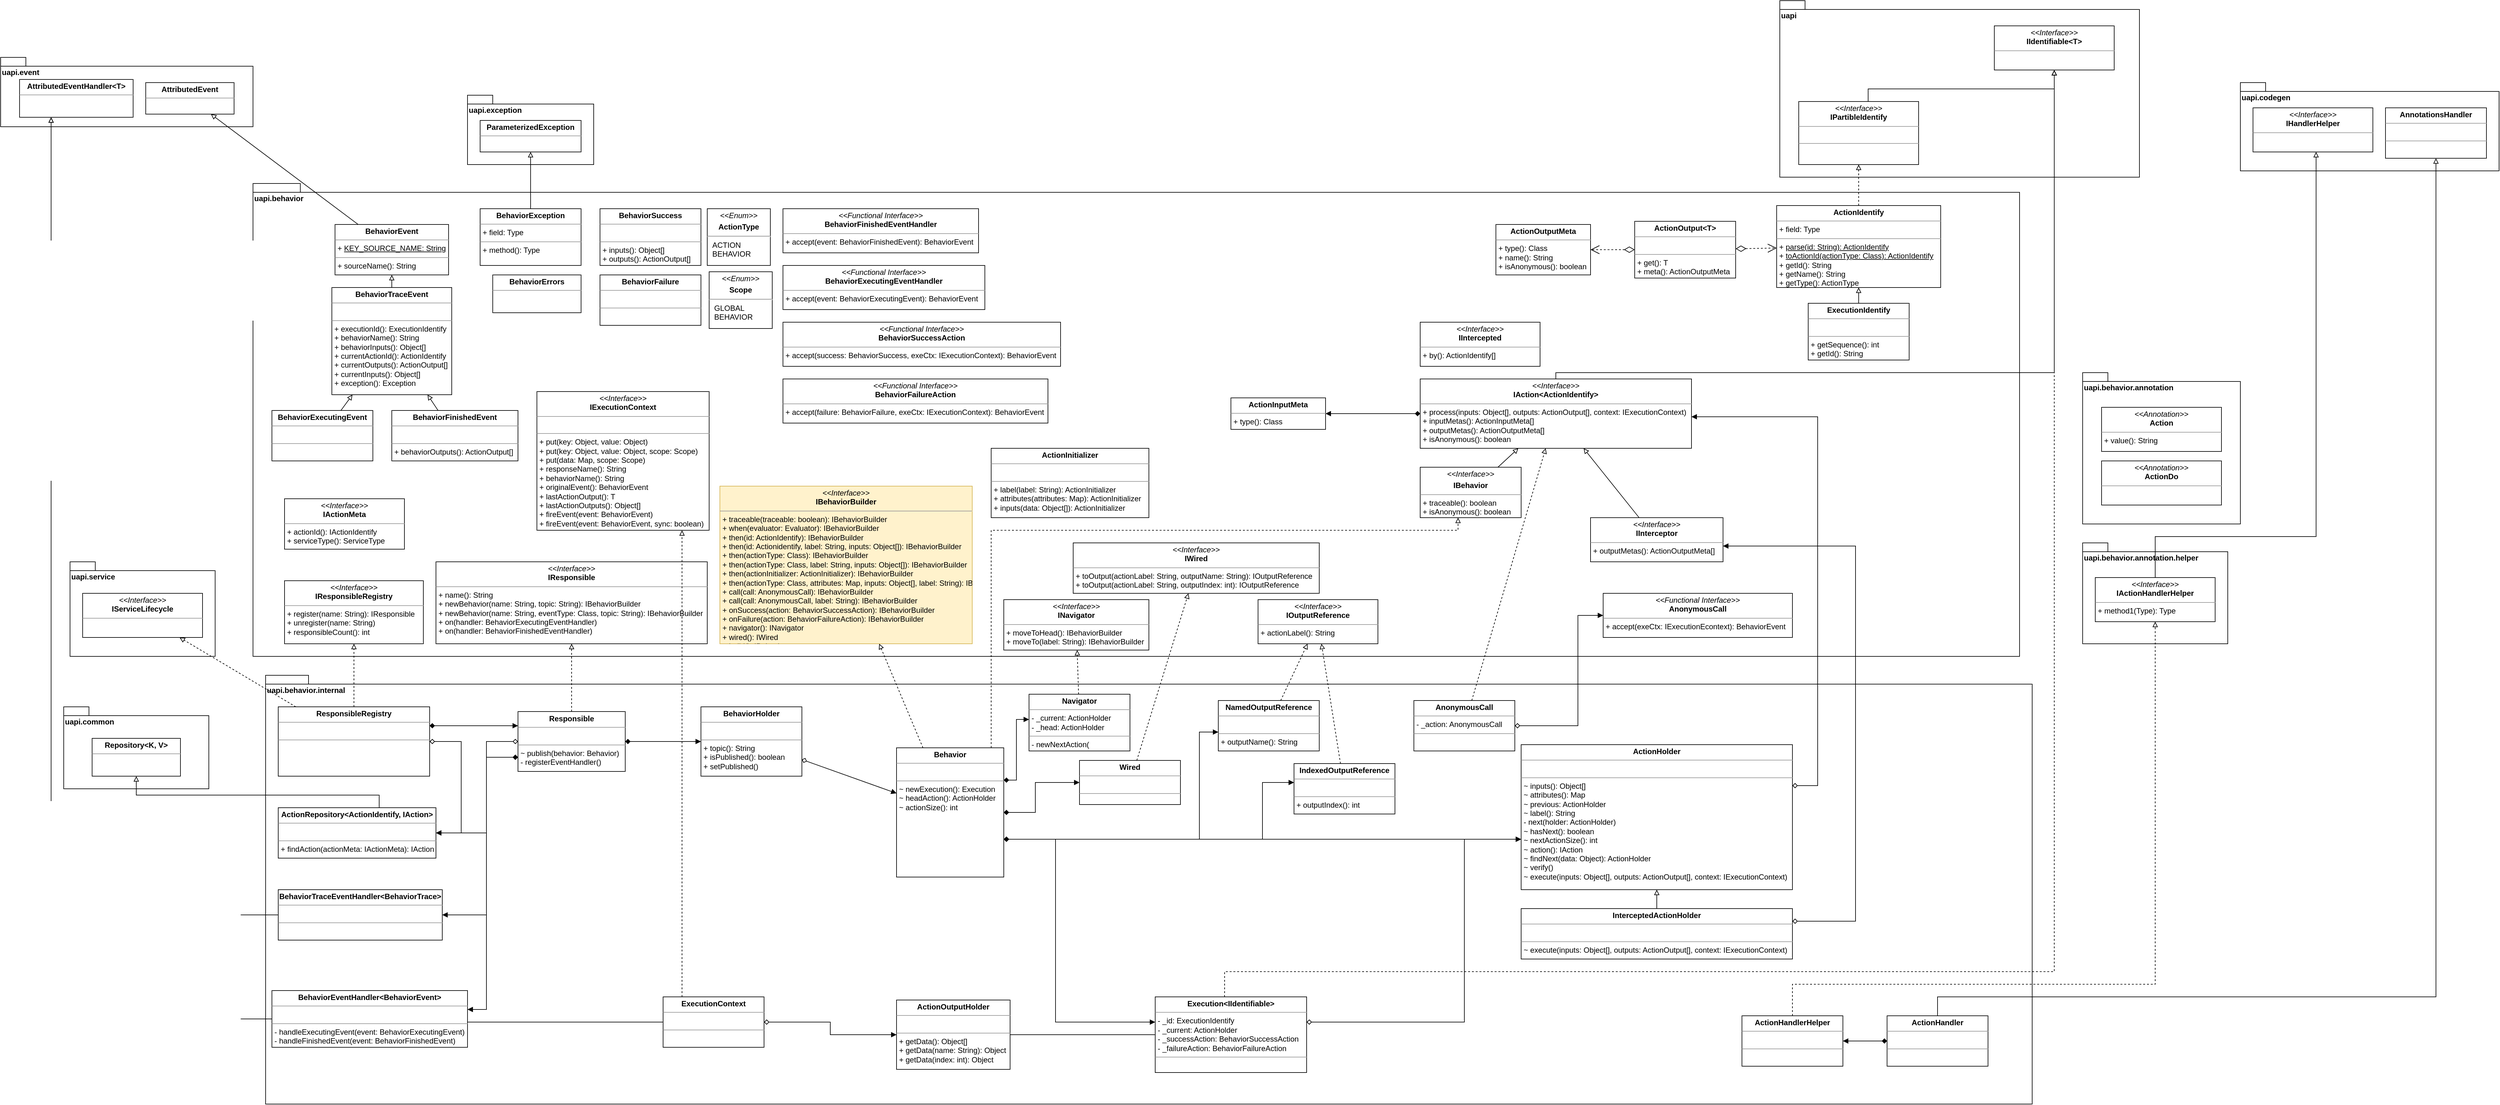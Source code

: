 <mxfile version="13.0.1" type="device" pages="3"><diagram id="YOuL4nuv2wj3NmSf2cQ1" name="Class Structure"><mxGraphModel dx="2699" dy="947" grid="1" gridSize="10" guides="1" tooltips="1" connect="1" arrows="1" fold="1" page="1" pageScale="1" pageWidth="827" pageHeight="1169" math="0" shadow="0"><root><mxCell id="0"/><mxCell id="PS_8pkDvt39hiwU-YLJq-33" value="Framework APIs" style="" parent="0"/><mxCell id="PS_8pkDvt39hiwU-YLJq-34" value="uapi.event" style="shape=folder;fontStyle=1;spacingTop=10;tabWidth=40;tabHeight=14;tabPosition=left;html=1;align=left;verticalAlign=top;movable=1;resizable=1;rotatable=1;deletable=1;editable=1;connectable=1;" parent="PS_8pkDvt39hiwU-YLJq-33" vertex="1"><mxGeometry x="-260" y="120" width="400" height="110" as="geometry"/></mxCell><mxCell id="PS_8pkDvt39hiwU-YLJq-46" value="&lt;p style=&quot;margin: 0px ; margin-top: 4px ; text-align: center&quot;&gt;&lt;b&gt;AttributedEvent&lt;/b&gt;&lt;br&gt;&lt;/p&gt;&lt;hr size=&quot;1&quot;&gt;&lt;div style=&quot;height: 2px&quot;&gt;&lt;/div&gt;" style="verticalAlign=top;align=left;overflow=fill;fontSize=12;fontFamily=Helvetica;html=1;" parent="PS_8pkDvt39hiwU-YLJq-33" vertex="1"><mxGeometry x="-30" y="160" width="140" height="50" as="geometry"/></mxCell><mxCell id="PS_8pkDvt39hiwU-YLJq-126" value="&lt;p style=&quot;margin: 0px ; margin-top: 4px ; text-align: center&quot;&gt;&lt;b&gt;AttributedEventHandler&amp;lt;T&amp;gt;&lt;/b&gt;&lt;/p&gt;&lt;hr size=&quot;1&quot;&gt;&lt;div style=&quot;height: 2px&quot;&gt;&lt;/div&gt;" style="verticalAlign=top;align=left;overflow=fill;fontSize=12;fontFamily=Helvetica;html=1;" parent="PS_8pkDvt39hiwU-YLJq-33" vertex="1"><mxGeometry x="-230" y="155" width="180" height="60" as="geometry"/></mxCell><mxCell id="PS_8pkDvt39hiwU-YLJq-42" value="uapi.exception" style="shape=folder;fontStyle=1;spacingTop=10;tabWidth=40;tabHeight=14;tabPosition=left;html=1;align=left;verticalAlign=top;" parent="PS_8pkDvt39hiwU-YLJq-33" vertex="1"><mxGeometry x="480" y="180" width="200" height="110" as="geometry"/></mxCell><mxCell id="PS_8pkDvt39hiwU-YLJq-44" value="&lt;p style=&quot;margin: 0px ; margin-top: 4px ; text-align: center&quot;&gt;&lt;b&gt;ParameterizedException&lt;/b&gt;&lt;br&gt;&lt;/p&gt;&lt;hr size=&quot;1&quot;&gt;&lt;div style=&quot;height: 2px&quot;&gt;&lt;/div&gt;" style="verticalAlign=top;align=left;overflow=fill;fontSize=12;fontFamily=Helvetica;html=1;" parent="PS_8pkDvt39hiwU-YLJq-33" vertex="1"><mxGeometry x="500" y="220" width="160" height="50" as="geometry"/></mxCell><mxCell id="PS_8pkDvt39hiwU-YLJq-117" value="" style="group" parent="PS_8pkDvt39hiwU-YLJq-33" vertex="1" connectable="0"><mxGeometry x="-150" y="920" width="230" height="150" as="geometry"/></mxCell><mxCell id="PS_8pkDvt39hiwU-YLJq-119" value="" style="group" parent="PS_8pkDvt39hiwU-YLJq-117" vertex="1" connectable="0"><mxGeometry width="230" height="150" as="geometry"/></mxCell><mxCell id="PS_8pkDvt39hiwU-YLJq-114" value="uapi.service" style="shape=folder;fontStyle=1;spacingTop=10;tabWidth=40;tabHeight=14;tabPosition=left;html=1;align=left;verticalAlign=top;" parent="PS_8pkDvt39hiwU-YLJq-119" vertex="1"><mxGeometry width="230" height="150" as="geometry"/></mxCell><mxCell id="PS_8pkDvt39hiwU-YLJq-116" value="&lt;p style=&quot;margin: 0px ; margin-top: 4px ; text-align: center&quot;&gt;&lt;i&gt;&amp;lt;&amp;lt;Interface&amp;gt;&amp;gt;&lt;/i&gt;&lt;br&gt;&lt;b&gt;IServiceLifecycle&lt;/b&gt;&lt;br&gt;&lt;/p&gt;&lt;hr size=&quot;1&quot;&gt;&lt;p style=&quot;margin: 0px ; margin-left: 4px&quot;&gt;&lt;br&gt;&lt;/p&gt;" style="verticalAlign=top;align=left;overflow=fill;fontSize=12;fontFamily=Helvetica;html=1;" parent="PS_8pkDvt39hiwU-YLJq-119" vertex="1"><mxGeometry x="20" y="50" width="190" height="70" as="geometry"/></mxCell><mxCell id="PS_8pkDvt39hiwU-YLJq-14" value="uapi" style="shape=folder;fontStyle=1;spacingTop=10;tabWidth=40;tabHeight=14;tabPosition=left;html=1;align=left;verticalAlign=top;" parent="PS_8pkDvt39hiwU-YLJq-33" vertex="1"><mxGeometry x="2560" y="30" width="570" height="280" as="geometry"/></mxCell><mxCell id="PS_8pkDvt39hiwU-YLJq-13" value="&lt;p style=&quot;margin: 0px ; margin-top: 4px ; text-align: center&quot;&gt;&lt;i&gt;&amp;lt;&amp;lt;Interface&amp;gt;&amp;gt;&lt;/i&gt;&lt;br&gt;&lt;b&gt;IPartibleIdentify&lt;/b&gt;&lt;/p&gt;&lt;hr size=&quot;1&quot;&gt;&lt;p style=&quot;margin: 0px ; margin-left: 4px&quot;&gt;&lt;br&gt;&lt;/p&gt;&lt;hr size=&quot;1&quot;&gt;&lt;p style=&quot;margin: 0px ; margin-left: 4px&quot;&gt;&lt;br&gt;&lt;/p&gt;" style="verticalAlign=top;align=left;overflow=fill;fontSize=12;fontFamily=Helvetica;html=1;" parent="PS_8pkDvt39hiwU-YLJq-33" vertex="1"><mxGeometry x="2590" y="190" width="190" height="100" as="geometry"/></mxCell><mxCell id="PS_8pkDvt39hiwU-YLJq-163" value="&lt;p style=&quot;margin: 0px ; margin-top: 4px ; text-align: center&quot;&gt;&lt;i&gt;&amp;lt;&amp;lt;Interface&amp;gt;&amp;gt;&lt;/i&gt;&lt;br&gt;&lt;b&gt;IIdentifiable&amp;lt;T&amp;gt;&lt;/b&gt;&lt;br&gt;&lt;/p&gt;&lt;hr size=&quot;1&quot;&gt;&lt;p style=&quot;margin: 0px ; margin-left: 4px&quot;&gt;&lt;br&gt;&lt;/p&gt;" style="verticalAlign=top;align=left;overflow=fill;fontSize=12;fontFamily=Helvetica;html=1;strokeColor=#000000;" parent="PS_8pkDvt39hiwU-YLJq-33" vertex="1"><mxGeometry x="2900" y="70" width="190" height="70" as="geometry"/></mxCell><mxCell id="PS_8pkDvt39hiwU-YLJq-164" style="edgeStyle=orthogonalEdgeStyle;rounded=0;comic=0;orthogonalLoop=1;jettySize=auto;html=1;shadow=0;startArrow=none;startFill=0;endArrow=block;endFill=0;" parent="PS_8pkDvt39hiwU-YLJq-33" source="PS_8pkDvt39hiwU-YLJq-13" target="PS_8pkDvt39hiwU-YLJq-163" edge="1"><mxGeometry relative="1" as="geometry"><Array as="points"><mxPoint x="2700" y="170"/><mxPoint x="2995" y="170"/></Array></mxGeometry></mxCell><mxCell id="PS_8pkDvt39hiwU-YLJq-181" value="uapi.codegen" style="shape=folder;fontStyle=1;spacingTop=10;tabWidth=40;tabHeight=14;tabPosition=left;html=1;strokeColor=#000000;align=left;verticalAlign=top;" parent="PS_8pkDvt39hiwU-YLJq-33" vertex="1"><mxGeometry x="3290" y="160" width="410" height="140" as="geometry"/></mxCell><mxCell id="PS_8pkDvt39hiwU-YLJq-182" value="&lt;p style=&quot;margin: 0px ; margin-top: 4px ; text-align: center&quot;&gt;&lt;i&gt;&amp;lt;&amp;lt;Interface&amp;gt;&amp;gt;&lt;/i&gt;&lt;br&gt;&lt;b&gt;IHandlerHelper&lt;/b&gt;&lt;/p&gt;&lt;hr size=&quot;1&quot;&gt;&lt;p style=&quot;margin: 0px ; margin-left: 4px&quot;&gt;&lt;br&gt;&lt;/p&gt;" style="verticalAlign=top;align=left;overflow=fill;fontSize=12;fontFamily=Helvetica;html=1;strokeColor=#000000;" parent="PS_8pkDvt39hiwU-YLJq-33" vertex="1"><mxGeometry x="3310" y="200" width="190" height="70" as="geometry"/></mxCell><mxCell id="PS_8pkDvt39hiwU-YLJq-185" value="&lt;p style=&quot;margin: 0px ; margin-top: 4px ; text-align: center&quot;&gt;&lt;b&gt;AnnotationsHandler&lt;/b&gt;&lt;/p&gt;&lt;hr size=&quot;1&quot;&gt;&lt;p style=&quot;margin: 0px ; margin-left: 4px&quot;&gt;&lt;br&gt;&lt;/p&gt;&lt;hr size=&quot;1&quot;&gt;&lt;p style=&quot;margin: 0px ; margin-left: 4px&quot;&gt;&lt;br&gt;&lt;/p&gt;" style="verticalAlign=top;align=left;overflow=fill;fontSize=12;fontFamily=Helvetica;html=1;" parent="PS_8pkDvt39hiwU-YLJq-33" vertex="1"><mxGeometry x="3520" y="200" width="160" height="80" as="geometry"/></mxCell><mxCell id="ftzzcCDQLAiZgmoG_trD-7" value="uapi.common" style="shape=folder;fontStyle=1;spacingTop=10;tabWidth=40;tabHeight=14;tabPosition=left;html=1;strokeColor=#000000;align=left;verticalAlign=top;" parent="PS_8pkDvt39hiwU-YLJq-33" vertex="1"><mxGeometry x="-160" y="1150" width="230" height="130" as="geometry"/></mxCell><mxCell id="ftzzcCDQLAiZgmoG_trD-8" value="&lt;p style=&quot;margin: 0px ; margin-top: 4px ; text-align: center&quot;&gt;&lt;b&gt;Repository&amp;lt;K, V&amp;gt;&lt;/b&gt;&lt;/p&gt;&lt;hr size=&quot;1&quot;&gt;&lt;div style=&quot;height: 2px&quot;&gt;&lt;/div&gt;" style="verticalAlign=top;align=left;overflow=fill;fontSize=12;fontFamily=Helvetica;html=1;strokeColor=#000000;" parent="PS_8pkDvt39hiwU-YLJq-33" vertex="1"><mxGeometry x="-115" y="1200" width="140" height="60" as="geometry"/></mxCell><mxCell id="PS_8pkDvt39hiwU-YLJq-5" value="Behavior APIs" style="" parent="0"/><mxCell id="PS_8pkDvt39hiwU-YLJq-18" value="uapi.behavior" style="shape=folder;fontStyle=1;spacingTop=10;tabWidth=40;tabHeight=14;tabPosition=left;html=1;align=left;verticalAlign=top;" parent="PS_8pkDvt39hiwU-YLJq-5" vertex="1"><mxGeometry x="140" y="320" width="2800" height="750" as="geometry"/></mxCell><mxCell id="PS_8pkDvt39hiwU-YLJq-4" style="rounded=0;orthogonalLoop=1;jettySize=auto;html=1;startArrow=block;startFill=0;endArrow=none;endFill=0;" parent="PS_8pkDvt39hiwU-YLJq-5" source="ngCUkCQE1YpYWVDyAZ6t-6" target="PS_8pkDvt39hiwU-YLJq-3" edge="1"><mxGeometry relative="1" as="geometry"/></mxCell><mxCell id="ftzzcCDQLAiZgmoG_trD-3" style="edgeStyle=orthogonalEdgeStyle;rounded=0;comic=0;orthogonalLoop=1;jettySize=auto;html=1;shadow=0;startArrow=diamond;startFill=1;endArrow=block;endFill=1;" parent="PS_8pkDvt39hiwU-YLJq-5" source="ngCUkCQE1YpYWVDyAZ6t-6" target="PS_8pkDvt39hiwU-YLJq-20" edge="1"><mxGeometry relative="1" as="geometry"/></mxCell><mxCell id="ftzzcCDQLAiZgmoG_trD-4" style="edgeStyle=orthogonalEdgeStyle;rounded=0;comic=0;orthogonalLoop=1;jettySize=auto;html=1;shadow=0;startArrow=none;startFill=0;endArrow=block;endFill=0;" parent="PS_8pkDvt39hiwU-YLJq-5" source="ngCUkCQE1YpYWVDyAZ6t-6" target="PS_8pkDvt39hiwU-YLJq-163" edge="1"><mxGeometry relative="1" as="geometry"><Array as="points"><mxPoint x="2205" y="620"/><mxPoint x="2995" y="620"/></Array></mxGeometry></mxCell><mxCell id="ngCUkCQE1YpYWVDyAZ6t-6" value="&lt;p style=&quot;margin: 0px ; margin-top: 4px ; text-align: center&quot;&gt;&lt;i&gt;&amp;lt;&amp;lt;Interface&amp;gt;&amp;gt;&lt;/i&gt;&lt;br&gt;&lt;b&gt;IAction&amp;lt;ActionIdentify&amp;gt;&lt;/b&gt;&lt;/p&gt;&lt;hr size=&quot;1&quot;&gt;&lt;p style=&quot;margin: 0px ; margin-left: 4px&quot;&gt;+ process(inputs: Object[], outputs: ActionOutput[], context: IExecutionContext&lt;span&gt;)&lt;/span&gt;&lt;/p&gt;&lt;p style=&quot;margin: 0px ; margin-left: 4px&quot;&gt;&lt;span&gt;+ inputMetas(): ActionInputMeta[]&lt;/span&gt;&lt;/p&gt;&lt;p style=&quot;margin: 0px ; margin-left: 4px&quot;&gt;&lt;span&gt;+ outputMetas(): ActionOutputMeta[]&lt;/span&gt;&lt;/p&gt;&lt;p style=&quot;margin: 0px ; margin-left: 4px&quot;&gt;&lt;span&gt;+ isAnonymous(): boolean&lt;/span&gt;&lt;/p&gt;" style="verticalAlign=top;align=left;overflow=fill;fontSize=12;fontFamily=Helvetica;html=1;" parent="PS_8pkDvt39hiwU-YLJq-5" vertex="1"><mxGeometry x="1990" y="630" width="430" height="110" as="geometry"/></mxCell><mxCell id="PS_8pkDvt39hiwU-YLJq-3" value="&lt;p style=&quot;margin: 0px ; margin-top: 4px ; text-align: center&quot;&gt;&lt;i&gt;&amp;lt;&amp;lt;Interface&amp;gt;&amp;gt;&lt;/i&gt;&lt;/p&gt;&lt;p style=&quot;margin: 0px ; margin-top: 4px ; text-align: center&quot;&gt;&lt;b&gt;IBehavior&lt;/b&gt;&lt;/p&gt;&lt;hr size=&quot;1&quot;&gt;&lt;p style=&quot;margin: 0px ; margin-left: 4px&quot;&gt;+ traceable(): boolean&lt;/p&gt;&lt;p style=&quot;margin: 0px ; margin-left: 4px&quot;&gt;+ isAnonymous(): boolean&lt;/p&gt;" style="verticalAlign=top;align=left;overflow=fill;fontSize=12;fontFamily=Helvetica;html=1;" parent="PS_8pkDvt39hiwU-YLJq-5" vertex="1"><mxGeometry x="1990" y="770" width="160" height="80" as="geometry"/></mxCell><mxCell id="PS_8pkDvt39hiwU-YLJq-16" value="&lt;p style=&quot;margin: 0px ; margin-top: 4px ; text-align: center&quot;&gt;&lt;b&gt;ActionIdentify&lt;/b&gt;&lt;/p&gt;&lt;hr size=&quot;1&quot;&gt;&lt;p style=&quot;margin: 0px ; margin-left: 4px&quot;&gt;+ field: Type&lt;/p&gt;&lt;hr size=&quot;1&quot;&gt;&lt;p style=&quot;margin: 0px ; margin-left: 4px&quot;&gt;+ &lt;u&gt;parse(id: String): ActionIdentify&lt;/u&gt;&lt;/p&gt;&lt;p style=&quot;margin: 0px ; margin-left: 4px&quot;&gt;+ &lt;u&gt;toActionId(actionType: Class): ActionIdentify&lt;/u&gt;&lt;/p&gt;&lt;p style=&quot;margin: 0px ; margin-left: 4px&quot;&gt;+ getId(): String&lt;/p&gt;&lt;p style=&quot;margin: 0px ; margin-left: 4px&quot;&gt;+ getName(): String&lt;/p&gt;&lt;p style=&quot;margin: 0px ; margin-left: 4px&quot;&gt;+ getType(): ActionType&lt;/p&gt;" style="verticalAlign=top;align=left;overflow=fill;fontSize=12;fontFamily=Helvetica;html=1;" parent="PS_8pkDvt39hiwU-YLJq-5" vertex="1"><mxGeometry x="2555" y="355" width="260" height="130" as="geometry"/></mxCell><mxCell id="PS_8pkDvt39hiwU-YLJq-17" style="rounded=0;orthogonalLoop=1;jettySize=auto;html=1;startArrow=none;startFill=0;endArrow=block;endFill=0;dashed=1;" parent="PS_8pkDvt39hiwU-YLJq-5" source="PS_8pkDvt39hiwU-YLJq-16" target="PS_8pkDvt39hiwU-YLJq-13" edge="1"><mxGeometry relative="1" as="geometry"/></mxCell><mxCell id="PS_8pkDvt39hiwU-YLJq-19" value="&lt;p style=&quot;margin: 4px 0px 0px ; text-align: center&quot;&gt;&lt;i&gt;&amp;lt;&amp;lt;Enum&amp;gt;&amp;gt;&lt;/i&gt;&lt;/p&gt;&lt;p style=&quot;margin: 4px 0px 0px ; text-align: center&quot;&gt;&lt;b&gt;ActionType&lt;/b&gt;&lt;/p&gt;&lt;hr&gt;&lt;p style=&quot;margin: 0px ; margin-left: 8px&quot;&gt;ACTION&lt;/p&gt;&lt;p style=&quot;margin: 0px ; margin-left: 8px&quot;&gt;BEHAVIOR&lt;/p&gt;" style="verticalAlign=top;align=left;overflow=fill;fontSize=12;fontFamily=Helvetica;html=1;" parent="PS_8pkDvt39hiwU-YLJq-5" vertex="1"><mxGeometry x="860" y="360" width="100" height="90" as="geometry"/></mxCell><mxCell id="PS_8pkDvt39hiwU-YLJq-20" value="&lt;p style=&quot;margin: 0px ; margin-top: 4px ; text-align: center&quot;&gt;&lt;b&gt;ActionInputMeta&lt;/b&gt;&lt;/p&gt;&lt;hr size=&quot;1&quot;&gt;&lt;p style=&quot;margin: 0px ; margin-left: 4px&quot;&gt;+ type(): Class&lt;/p&gt;" style="verticalAlign=top;align=left;overflow=fill;fontSize=12;fontFamily=Helvetica;html=1;" parent="PS_8pkDvt39hiwU-YLJq-5" vertex="1"><mxGeometry x="1690" y="660" width="150" height="50" as="geometry"/></mxCell><mxCell id="PS_8pkDvt39hiwU-YLJq-21" value="&lt;p style=&quot;margin: 0px ; margin-top: 4px ; text-align: center&quot;&gt;&lt;b&gt;ActionOutputMeta&lt;/b&gt;&lt;/p&gt;&lt;hr size=&quot;1&quot;&gt;&lt;p style=&quot;margin: 0px ; margin-left: 4px&quot;&gt;+ type(): Class&lt;/p&gt;&lt;p style=&quot;margin: 0px ; margin-left: 4px&quot;&gt;+ name(): String&lt;/p&gt;&lt;p style=&quot;margin: 0px ; margin-left: 4px&quot;&gt;+ isAnonymous(): boolean&lt;/p&gt;" style="verticalAlign=top;align=left;overflow=fill;fontSize=12;fontFamily=Helvetica;html=1;" parent="PS_8pkDvt39hiwU-YLJq-5" vertex="1"><mxGeometry x="2110" y="385" width="150" height="80" as="geometry"/></mxCell><mxCell id="PS_8pkDvt39hiwU-YLJq-22" value="&lt;p style=&quot;margin: 0px ; margin-top: 4px ; text-align: center&quot;&gt;&lt;b&gt;ActionOutput&amp;lt;T&amp;gt;&lt;/b&gt;&lt;/p&gt;&lt;hr size=&quot;1&quot;&gt;&lt;p style=&quot;margin: 0px ; margin-left: 4px&quot;&gt;&lt;br&gt;&lt;/p&gt;&lt;hr size=&quot;1&quot;&gt;&lt;p style=&quot;margin: 0px ; margin-left: 4px&quot;&gt;+ get(): T&lt;/p&gt;&lt;p style=&quot;margin: 0px ; margin-left: 4px&quot;&gt;+ meta(): ActionOutputMeta&lt;/p&gt;" style="verticalAlign=top;align=left;overflow=fill;fontSize=12;fontFamily=Helvetica;html=1;" parent="PS_8pkDvt39hiwU-YLJq-5" vertex="1"><mxGeometry x="2330" y="380" width="160" height="90" as="geometry"/></mxCell><mxCell id="PS_8pkDvt39hiwU-YLJq-24" value="" style="endArrow=open;html=1;endSize=12;startArrow=diamondThin;startSize=14;startFill=0;align=left;verticalAlign=bottom;dashed=1;" parent="PS_8pkDvt39hiwU-YLJq-5" source="PS_8pkDvt39hiwU-YLJq-22" target="PS_8pkDvt39hiwU-YLJq-16" edge="1"><mxGeometry x="-1" y="3" relative="1" as="geometry"><mxPoint x="460" y="400" as="sourcePoint"/><mxPoint x="620" y="400" as="targetPoint"/></mxGeometry></mxCell><mxCell id="PS_8pkDvt39hiwU-YLJq-26" value="" style="endArrow=open;html=1;endSize=12;startArrow=diamondThin;startSize=14;startFill=0;align=left;verticalAlign=bottom;dashed=1;" parent="PS_8pkDvt39hiwU-YLJq-5" source="PS_8pkDvt39hiwU-YLJq-22" target="PS_8pkDvt39hiwU-YLJq-21" edge="1"><mxGeometry x="-1" y="3" relative="1" as="geometry"><mxPoint x="750" y="420" as="sourcePoint"/><mxPoint x="910" y="420" as="targetPoint"/></mxGeometry></mxCell><mxCell id="PS_8pkDvt39hiwU-YLJq-28" value="&lt;p style=&quot;margin: 0px ; margin-top: 4px ; text-align: center&quot;&gt;&lt;b&gt;BehaviorErrors&lt;/b&gt;&lt;/p&gt;&lt;hr size=&quot;1&quot;&gt;&lt;div style=&quot;height: 2px&quot;&gt;&lt;/div&gt;" style="verticalAlign=top;align=left;overflow=fill;fontSize=12;fontFamily=Helvetica;html=1;" parent="PS_8pkDvt39hiwU-YLJq-5" vertex="1"><mxGeometry x="520" y="465" width="140" height="60" as="geometry"/></mxCell><mxCell id="PS_8pkDvt39hiwU-YLJq-39" style="edgeStyle=none;rounded=0;orthogonalLoop=1;jettySize=auto;html=1;startArrow=none;startFill=0;endArrow=block;endFill=0;" parent="PS_8pkDvt39hiwU-YLJq-5" source="PS_8pkDvt39hiwU-YLJq-38" target="PS_8pkDvt39hiwU-YLJq-46" edge="1"><mxGeometry relative="1" as="geometry"><mxPoint x="1110" y="280" as="targetPoint"/></mxGeometry></mxCell><mxCell id="PS_8pkDvt39hiwU-YLJq-38" value="&lt;p style=&quot;margin: 0px ; margin-top: 4px ; text-align: center&quot;&gt;&lt;b&gt;BehaviorEvent&lt;/b&gt;&lt;/p&gt;&lt;hr size=&quot;1&quot;&gt;&lt;p style=&quot;margin: 0px ; margin-left: 4px&quot;&gt;+ &lt;u&gt;KEY_SOURCE_NAME: String&lt;/u&gt;&lt;/p&gt;&lt;hr size=&quot;1&quot;&gt;&lt;p style=&quot;margin: 0px ; margin-left: 4px&quot;&gt;+ sourceName(): String&lt;/p&gt;" style="verticalAlign=top;align=left;overflow=fill;fontSize=12;fontFamily=Helvetica;html=1;" parent="PS_8pkDvt39hiwU-YLJq-5" vertex="1"><mxGeometry x="270" y="385" width="180" height="80" as="geometry"/></mxCell><mxCell id="PS_8pkDvt39hiwU-YLJq-51" style="edgeStyle=none;rounded=0;orthogonalLoop=1;jettySize=auto;html=1;startArrow=none;startFill=0;endArrow=block;endFill=0;" parent="PS_8pkDvt39hiwU-YLJq-5" source="PS_8pkDvt39hiwU-YLJq-50" target="PS_8pkDvt39hiwU-YLJq-44" edge="1"><mxGeometry relative="1" as="geometry"/></mxCell><mxCell id="PS_8pkDvt39hiwU-YLJq-50" value="&lt;p style=&quot;margin: 0px ; margin-top: 4px ; text-align: center&quot;&gt;&lt;b&gt;BehaviorException&lt;/b&gt;&lt;br&gt;&lt;/p&gt;&lt;hr size=&quot;1&quot;&gt;&lt;p style=&quot;margin: 0px ; margin-left: 4px&quot;&gt;+ field: Type&lt;/p&gt;&lt;hr size=&quot;1&quot;&gt;&lt;p style=&quot;margin: 0px ; margin-left: 4px&quot;&gt;+ method(): Type&lt;/p&gt;" style="verticalAlign=top;align=left;overflow=fill;fontSize=12;fontFamily=Helvetica;html=1;" parent="PS_8pkDvt39hiwU-YLJq-5" vertex="1"><mxGeometry x="500" y="360" width="160" height="90" as="geometry"/></mxCell><mxCell id="PS_8pkDvt39hiwU-YLJq-56" style="edgeStyle=none;rounded=0;orthogonalLoop=1;jettySize=auto;html=1;startArrow=none;startFill=0;endArrow=block;endFill=0;" parent="PS_8pkDvt39hiwU-YLJq-5" source="PS_8pkDvt39hiwU-YLJq-53" target="PS_8pkDvt39hiwU-YLJq-103" edge="1"><mxGeometry relative="1" as="geometry"/></mxCell><mxCell id="PS_8pkDvt39hiwU-YLJq-53" value="&lt;p style=&quot;margin: 0px ; margin-top: 4px ; text-align: center&quot;&gt;&lt;b&gt;BehaviorExecutingEvent&lt;/b&gt;&lt;br&gt;&lt;/p&gt;&lt;hr size=&quot;1&quot;&gt;&lt;p style=&quot;margin: 0px ; margin-left: 4px&quot;&gt;&lt;br&gt;&lt;/p&gt;&lt;hr size=&quot;1&quot;&gt;&lt;p style=&quot;margin: 0px ; margin-left: 4px&quot;&gt;&lt;br&gt;&lt;/p&gt;" style="verticalAlign=top;align=left;overflow=fill;fontSize=12;fontFamily=Helvetica;html=1;" parent="PS_8pkDvt39hiwU-YLJq-5" vertex="1"><mxGeometry x="170" y="680" width="160" height="80" as="geometry"/></mxCell><mxCell id="PS_8pkDvt39hiwU-YLJq-55" style="edgeStyle=none;rounded=0;orthogonalLoop=1;jettySize=auto;html=1;startArrow=none;startFill=0;endArrow=block;endFill=0;" parent="PS_8pkDvt39hiwU-YLJq-5" source="PS_8pkDvt39hiwU-YLJq-103" target="PS_8pkDvt39hiwU-YLJq-38" edge="1"><mxGeometry relative="1" as="geometry"/></mxCell><mxCell id="PS_8pkDvt39hiwU-YLJq-57" value="&lt;p style=&quot;margin: 0px ; margin-top: 4px ; text-align: center&quot;&gt;&lt;i&gt;&amp;lt;&amp;lt;Functional Interface&amp;gt;&amp;gt;&lt;/i&gt;&lt;br&gt;&lt;b&gt;BehaviorExecutingEventHandler&lt;/b&gt;&lt;/p&gt;&lt;hr size=&quot;1&quot;&gt;&lt;p style=&quot;margin: 0px ; margin-left: 4px&quot;&gt;+ accept(event: BehaviorExecutingEvent): BehaviorEvent&lt;br&gt;&lt;/p&gt;" style="verticalAlign=top;align=left;overflow=fill;fontSize=12;fontFamily=Helvetica;html=1;" parent="PS_8pkDvt39hiwU-YLJq-5" vertex="1"><mxGeometry x="980" y="450" width="320" height="70" as="geometry"/></mxCell><mxCell id="PS_8pkDvt39hiwU-YLJq-68" value="&lt;p style=&quot;margin: 0px ; margin-top: 4px ; text-align: center&quot;&gt;&lt;b&gt;BehaviorFailure&lt;/b&gt;&lt;br&gt;&lt;/p&gt;&lt;hr size=&quot;1&quot;&gt;&lt;p style=&quot;margin: 0px ; margin-left: 4px&quot;&gt;&lt;br&gt;&lt;/p&gt;&lt;hr size=&quot;1&quot;&gt;&lt;p style=&quot;margin: 0px ; margin-left: 4px&quot;&gt;&lt;br&gt;&lt;/p&gt;" style="verticalAlign=top;align=left;overflow=fill;fontSize=12;fontFamily=Helvetica;html=1;" parent="PS_8pkDvt39hiwU-YLJq-5" vertex="1"><mxGeometry x="690" y="465" width="160" height="80" as="geometry"/></mxCell><mxCell id="PS_8pkDvt39hiwU-YLJq-70" style="edgeStyle=none;rounded=0;orthogonalLoop=1;jettySize=auto;html=1;startArrow=none;startFill=0;endArrow=block;endFill=0;" parent="PS_8pkDvt39hiwU-YLJq-5" source="PS_8pkDvt39hiwU-YLJq-69" target="PS_8pkDvt39hiwU-YLJq-103" edge="1"><mxGeometry relative="1" as="geometry"/></mxCell><mxCell id="PS_8pkDvt39hiwU-YLJq-69" value="&lt;p style=&quot;margin: 0px ; margin-top: 4px ; text-align: center&quot;&gt;&lt;b&gt;BehaviorFinishedEvent&lt;/b&gt;&lt;br&gt;&lt;/p&gt;&lt;hr size=&quot;1&quot;&gt;&lt;p style=&quot;margin: 0px ; margin-left: 4px&quot;&gt;&lt;br&gt;&lt;/p&gt;&lt;hr size=&quot;1&quot;&gt;&lt;p style=&quot;margin: 0px ; margin-left: 4px&quot;&gt;+ behaviorOutputs(): ActionOutput[]&lt;/p&gt;" style="verticalAlign=top;align=left;overflow=fill;fontSize=12;fontFamily=Helvetica;html=1;" parent="PS_8pkDvt39hiwU-YLJq-5" vertex="1"><mxGeometry x="360" y="680" width="200" height="80" as="geometry"/></mxCell><mxCell id="PS_8pkDvt39hiwU-YLJq-71" value="&lt;p style=&quot;margin: 0px ; margin-top: 4px ; text-align: center&quot;&gt;&lt;i&gt;&amp;lt;&amp;lt;Functional Interface&amp;gt;&amp;gt;&lt;/i&gt;&lt;br&gt;&lt;b&gt;BehaviorFinishedEventHandler&lt;/b&gt;&lt;br&gt;&lt;/p&gt;&lt;hr size=&quot;1&quot;&gt;&lt;p style=&quot;margin: 0px ; margin-left: 4px&quot;&gt;+ accept(event: BehaviorFinishedEvent): BehaviorEvent&lt;br&gt;&lt;/p&gt;" style="verticalAlign=top;align=left;overflow=fill;fontSize=12;fontFamily=Helvetica;html=1;" parent="PS_8pkDvt39hiwU-YLJq-5" vertex="1"><mxGeometry x="980" y="360" width="310" height="70" as="geometry"/></mxCell><mxCell id="PS_8pkDvt39hiwU-YLJq-72" value="&lt;p style=&quot;margin: 0px ; margin-top: 4px ; text-align: center&quot;&gt;&lt;b&gt;BehaviorSuccess&lt;/b&gt;&lt;br&gt;&lt;/p&gt;&lt;hr size=&quot;1&quot;&gt;&lt;p style=&quot;margin: 0px ; margin-left: 4px&quot;&gt;&lt;br&gt;&lt;/p&gt;&lt;hr size=&quot;1&quot;&gt;&lt;p style=&quot;margin: 0px ; margin-left: 4px&quot;&gt;+ inputs(): Object[]&lt;/p&gt;&lt;p style=&quot;margin: 0px ; margin-left: 4px&quot;&gt;+ outputs(): ActionOutput[]&lt;/p&gt;" style="verticalAlign=top;align=left;overflow=fill;fontSize=12;fontFamily=Helvetica;html=1;" parent="PS_8pkDvt39hiwU-YLJq-5" vertex="1"><mxGeometry x="690" y="360" width="160" height="90" as="geometry"/></mxCell><mxCell id="PS_8pkDvt39hiwU-YLJq-74" style="edgeStyle=none;rounded=0;orthogonalLoop=1;jettySize=auto;html=1;startArrow=none;startFill=0;endArrow=block;endFill=0;" parent="PS_8pkDvt39hiwU-YLJq-5" source="PS_8pkDvt39hiwU-YLJq-73" target="PS_8pkDvt39hiwU-YLJq-16" edge="1"><mxGeometry relative="1" as="geometry"/></mxCell><mxCell id="PS_8pkDvt39hiwU-YLJq-73" value="&lt;p style=&quot;margin: 0px ; margin-top: 4px ; text-align: center&quot;&gt;&lt;b&gt;ExecutionIdentify&lt;/b&gt;&lt;br&gt;&lt;/p&gt;&lt;hr size=&quot;1&quot;&gt;&lt;p style=&quot;margin: 0px ; margin-left: 4px&quot;&gt;&lt;br&gt;&lt;/p&gt;&lt;hr size=&quot;1&quot;&gt;&lt;p style=&quot;margin: 0px ; margin-left: 4px&quot;&gt;+ getSequence(): int&lt;/p&gt;&lt;p style=&quot;margin: 0px ; margin-left: 4px&quot;&gt;+ getId(): String&lt;/p&gt;" style="verticalAlign=top;align=left;overflow=fill;fontSize=12;fontFamily=Helvetica;html=1;" parent="PS_8pkDvt39hiwU-YLJq-5" vertex="1"><mxGeometry x="2605" y="510" width="160" height="90" as="geometry"/></mxCell><mxCell id="PS_8pkDvt39hiwU-YLJq-83" value="&lt;p style=&quot;margin: 0px ; margin-top: 4px ; text-align: center&quot;&gt;&lt;i&gt;&amp;lt;&amp;lt;Functional Interface&amp;gt;&amp;gt;&lt;/i&gt;&lt;br&gt;&lt;b&gt;BehaviorFailureAction&lt;/b&gt;&lt;br&gt;&lt;/p&gt;&lt;hr size=&quot;1&quot;&gt;&lt;p style=&quot;margin: 0px ; margin-left: 4px&quot;&gt;+ accept(failure: BehaviorFailure, exeCtx: IExecutionContext): BehaviorEvent&lt;br&gt;&lt;/p&gt;" style="verticalAlign=top;align=left;overflow=fill;fontSize=12;fontFamily=Helvetica;html=1;" parent="PS_8pkDvt39hiwU-YLJq-5" vertex="1"><mxGeometry x="980" y="630" width="420" height="70" as="geometry"/></mxCell><mxCell id="PS_8pkDvt39hiwU-YLJq-86" value="&lt;p style=&quot;margin: 0px ; margin-top: 4px ; text-align: center&quot;&gt;&lt;i&gt;&amp;lt;&amp;lt;Functional Interface&amp;gt;&amp;gt;&lt;/i&gt;&lt;br&gt;&lt;b&gt;BehaviorSuccessAction&lt;/b&gt;&lt;/p&gt;&lt;hr size=&quot;1&quot;&gt;&lt;p style=&quot;margin: 0px ; margin-left: 4px&quot;&gt;+ accept(success: BehaviorSuccess, exeCtx: IExecutionContext): BehaviorEvent&lt;br&gt;&lt;/p&gt;" style="verticalAlign=top;align=left;overflow=fill;fontSize=12;fontFamily=Helvetica;html=1;" parent="PS_8pkDvt39hiwU-YLJq-5" vertex="1"><mxGeometry x="980" y="540" width="440" height="70" as="geometry"/></mxCell><mxCell id="PS_8pkDvt39hiwU-YLJq-87" value="&lt;p style=&quot;margin: 0px ; margin-top: 4px ; text-align: center&quot;&gt;&lt;i&gt;&amp;lt;&amp;lt;Functional Interface&amp;gt;&amp;gt;&lt;/i&gt;&lt;br&gt;&lt;b&gt;AnonymousCall&lt;/b&gt;&lt;br&gt;&lt;/p&gt;&lt;hr size=&quot;1&quot;&gt;&lt;p style=&quot;margin: 0px ; margin-left: 4px&quot;&gt;+ accept(exeCtx: IExecutionEcontext): BehaviorEvent&lt;br&gt;&lt;/p&gt;" style="verticalAlign=top;align=left;overflow=fill;fontSize=12;fontFamily=Helvetica;html=1;" parent="PS_8pkDvt39hiwU-YLJq-5" vertex="1"><mxGeometry x="2280" y="970" width="300" height="70" as="geometry"/></mxCell><mxCell id="PS_8pkDvt39hiwU-YLJq-88" value="&lt;p style=&quot;margin: 0px ; margin-top: 4px ; text-align: center&quot;&gt;&lt;i&gt;&amp;lt;&amp;lt;Interface&amp;gt;&amp;gt;&lt;/i&gt;&lt;br&gt;&lt;b&gt;IBehaviorBuilder&lt;/b&gt;&lt;br&gt;&lt;/p&gt;&lt;hr size=&quot;1&quot;&gt;&lt;p style=&quot;margin: 0px ; margin-left: 4px&quot;&gt;+ traceable(traceable: boolean): IBehaviorBuilder&lt;br&gt;&lt;/p&gt;&lt;p style=&quot;margin: 0px ; margin-left: 4px&quot;&gt;+ when(evaluator: Evaluator): IBehaviorBuilder&lt;/p&gt;&lt;p style=&quot;margin: 0px ; margin-left: 4px&quot;&gt;+ then(id: ActionIdentify): IBehaviorBuilder&lt;/p&gt;&lt;p style=&quot;margin: 0px ; margin-left: 4px&quot;&gt;+ then(id: Actionidentify, label: String, inputs: Object[]): IBehaviorBuilder&lt;/p&gt;&lt;p style=&quot;margin: 0px ; margin-left: 4px&quot;&gt;+ then(actionType: Class): IBehaviorBuilder&lt;/p&gt;&lt;p style=&quot;margin: 0px ; margin-left: 4px&quot;&gt;+ then(actionType: Class, label: String, inputs: Object[]): IBehaviorBuilder&lt;/p&gt;&lt;p style=&quot;margin: 0px ; margin-left: 4px&quot;&gt;+ then(actionInitializer: ActionInitializer): IBehaviorBuilder&lt;/p&gt;&lt;p style=&quot;margin: 0px ; margin-left: 4px&quot;&gt;+ then(actionType: Class, attributes: Map, inputs: Object[], label: String): IBehaviorBuilder&lt;/p&gt;&lt;p style=&quot;margin: 0px ; margin-left: 4px&quot;&gt;+ call(call: AnonymousCall): IBehaviorBuilder&lt;/p&gt;&lt;p style=&quot;margin: 0px ; margin-left: 4px&quot;&gt;+ call(call: AnonymousCall, label: String): IBehaviorBuilder&lt;/p&gt;&lt;p style=&quot;margin: 0px ; margin-left: 4px&quot;&gt;+ onSuccess(action: BehaviorSuccessAction): IBehaviorBuilder&lt;/p&gt;&lt;p style=&quot;margin: 0px ; margin-left: 4px&quot;&gt;+ onFailure(action: BehaviorFailureAction): IBehaviorBuilder&lt;/p&gt;&lt;p style=&quot;margin: 0px ; margin-left: 4px&quot;&gt;+ navigator(): INavigator&lt;/p&gt;&lt;p style=&quot;margin: 0px ; margin-left: 4px&quot;&gt;+ wired(): IWired&lt;/p&gt;&lt;p style=&quot;margin: 0px ; margin-left: 4px&quot;&gt;+ build(): IBehavior&lt;/p&gt;" style="verticalAlign=top;align=left;overflow=fill;fontSize=12;fontFamily=Helvetica;html=1;fillColor=#fff2cc;strokeColor=#d6b656;" parent="PS_8pkDvt39hiwU-YLJq-5" vertex="1"><mxGeometry x="880" y="800" width="400" height="250" as="geometry"/></mxCell><mxCell id="PS_8pkDvt39hiwU-YLJq-91" value="&lt;p style=&quot;margin: 0px ; margin-top: 4px ; text-align: center&quot;&gt;&lt;i&gt;&amp;lt;&amp;lt;Interface&amp;gt;&amp;gt;&lt;/i&gt;&lt;br&gt;&lt;b&gt;IExecutionContext&lt;/b&gt;&lt;/p&gt;&lt;hr size=&quot;1&quot;&gt;&lt;p style=&quot;margin: 0px ; margin-left: 4px&quot;&gt;&lt;br&gt;&lt;/p&gt;&lt;hr size=&quot;1&quot;&gt;&lt;p style=&quot;margin: 0px ; margin-left: 4px&quot;&gt;+ put(key: Object, value: Object)&lt;br&gt;&lt;/p&gt;&lt;p style=&quot;margin: 0px ; margin-left: 4px&quot;&gt;+ put(key: Object, value: Object, scope: Scope)&lt;/p&gt;&lt;p style=&quot;margin: 0px ; margin-left: 4px&quot;&gt;+ put(data: Map, scope: Scope)&lt;/p&gt;&lt;p style=&quot;margin: 0px ; margin-left: 4px&quot;&gt;+ responseName(): String&lt;/p&gt;&lt;p style=&quot;margin: 0px ; margin-left: 4px&quot;&gt;+ behaviorName(): String&lt;/p&gt;&lt;p style=&quot;margin: 0px ; margin-left: 4px&quot;&gt;+ originalEvent(): BehaviorEvent&lt;/p&gt;&lt;p style=&quot;margin: 0px ; margin-left: 4px&quot;&gt;+ lastActionOutput(): T&lt;/p&gt;&lt;p style=&quot;margin: 0px ; margin-left: 4px&quot;&gt;+ lastActionOutputs(): Object[]&lt;/p&gt;&lt;p style=&quot;margin: 0px ; margin-left: 4px&quot;&gt;+ fireEvent(event: BehaviorEvent)&lt;/p&gt;&lt;p style=&quot;margin: 0px ; margin-left: 4px&quot;&gt;+ fireEvent(event: BehaviorEvent, sync: boolean)&lt;/p&gt;" style="verticalAlign=top;align=left;overflow=fill;fontSize=12;fontFamily=Helvetica;html=1;" parent="PS_8pkDvt39hiwU-YLJq-5" vertex="1"><mxGeometry x="590" y="650" width="273" height="220" as="geometry"/></mxCell><mxCell id="PS_8pkDvt39hiwU-YLJq-92" value="&lt;p style=&quot;margin: 4px 0px 0px ; text-align: center&quot;&gt;&lt;i&gt;&amp;lt;&amp;lt;Enum&amp;gt;&amp;gt;&lt;/i&gt;&lt;/p&gt;&lt;p style=&quot;margin: 4px 0px 0px ; text-align: center&quot;&gt;&lt;b&gt;Scope&lt;/b&gt;&lt;/p&gt;&lt;hr&gt;&lt;p style=&quot;margin: 0px ; margin-left: 8px&quot;&gt;GLOBAL&lt;/p&gt;&lt;p style=&quot;margin: 0px ; margin-left: 8px&quot;&gt;BEHAVIOR&lt;/p&gt;" style="verticalAlign=top;align=left;overflow=fill;fontSize=12;fontFamily=Helvetica;html=1;" parent="PS_8pkDvt39hiwU-YLJq-5" vertex="1"><mxGeometry x="863" y="460" width="100" height="90" as="geometry"/></mxCell><mxCell id="PS_8pkDvt39hiwU-YLJq-93" value="&lt;p style=&quot;margin: 0px ; margin-top: 4px ; text-align: center&quot;&gt;&lt;i&gt;&amp;lt;&amp;lt;Interface&amp;gt;&amp;gt;&lt;/i&gt;&lt;br&gt;&lt;b&gt;IIntercepted&lt;/b&gt;&lt;br&gt;&lt;/p&gt;&lt;hr size=&quot;1&quot;&gt;&lt;p style=&quot;margin: 0px ; margin-left: 4px&quot;&gt;+ by(): ActionIdentify[]&lt;br&gt;&lt;/p&gt;" style="verticalAlign=top;align=left;overflow=fill;fontSize=12;fontFamily=Helvetica;html=1;" parent="PS_8pkDvt39hiwU-YLJq-5" vertex="1"><mxGeometry x="1990" y="540" width="190" height="70" as="geometry"/></mxCell><mxCell id="PS_8pkDvt39hiwU-YLJq-95" style="edgeStyle=none;rounded=0;orthogonalLoop=1;jettySize=auto;html=1;startArrow=none;startFill=0;endArrow=block;endFill=0;" parent="PS_8pkDvt39hiwU-YLJq-5" source="PS_8pkDvt39hiwU-YLJq-94" target="ngCUkCQE1YpYWVDyAZ6t-6" edge="1"><mxGeometry relative="1" as="geometry"/></mxCell><mxCell id="PS_8pkDvt39hiwU-YLJq-94" value="&lt;p style=&quot;margin: 0px ; margin-top: 4px ; text-align: center&quot;&gt;&lt;i&gt;&amp;lt;&amp;lt;Interface&amp;gt;&amp;gt;&lt;/i&gt;&lt;br&gt;&lt;b&gt;IInterceptor&lt;/b&gt;&lt;br&gt;&lt;/p&gt;&lt;hr size=&quot;1&quot;&gt;&lt;p style=&quot;margin: 0px ; margin-left: 4px&quot;&gt;+ outputMetas(): ActionOutputMeta[]&lt;br&gt;&lt;/p&gt;" style="verticalAlign=top;align=left;overflow=fill;fontSize=12;fontFamily=Helvetica;html=1;" parent="PS_8pkDvt39hiwU-YLJq-5" vertex="1"><mxGeometry x="2260" y="850" width="210" height="70" as="geometry"/></mxCell><mxCell id="PS_8pkDvt39hiwU-YLJq-96" value="&lt;p style=&quot;margin: 0px ; margin-top: 4px ; text-align: center&quot;&gt;&lt;i&gt;&amp;lt;&amp;lt;Interface&amp;gt;&amp;gt;&lt;/i&gt;&lt;br&gt;&lt;b&gt;INavigator&lt;/b&gt;&lt;br&gt;&lt;/p&gt;&lt;hr size=&quot;1&quot;&gt;&lt;p style=&quot;margin: 0px ; margin-left: 4px&quot;&gt;+ moveToHead(): IBehaviorBuilder&lt;br&gt;&lt;/p&gt;&lt;p style=&quot;margin: 0px ; margin-left: 4px&quot;&gt;+ moveTo(label: String): IBehaviorBuilder&lt;/p&gt;" style="verticalAlign=top;align=left;overflow=fill;fontSize=12;fontFamily=Helvetica;html=1;" parent="PS_8pkDvt39hiwU-YLJq-5" vertex="1"><mxGeometry x="1330" y="980" width="230" height="80" as="geometry"/></mxCell><mxCell id="PS_8pkDvt39hiwU-YLJq-99" value="&lt;p style=&quot;margin: 0px ; margin-top: 4px ; text-align: center&quot;&gt;&lt;i&gt;&amp;lt;&amp;lt;Interface&amp;gt;&amp;gt;&lt;/i&gt;&lt;br&gt;&lt;b&gt;IOutputReference&lt;/b&gt;&lt;/p&gt;&lt;hr size=&quot;1&quot;&gt;&lt;p style=&quot;margin: 0px ; margin-left: 4px&quot;&gt;+ actionLabel(): String&lt;br&gt;&lt;/p&gt;" style="verticalAlign=top;align=left;overflow=fill;fontSize=12;fontFamily=Helvetica;html=1;" parent="PS_8pkDvt39hiwU-YLJq-5" vertex="1"><mxGeometry x="1733" y="980" width="190" height="70" as="geometry"/></mxCell><mxCell id="PS_8pkDvt39hiwU-YLJq-100" value="&lt;p style=&quot;margin: 0px ; margin-top: 4px ; text-align: center&quot;&gt;&lt;i&gt;&amp;lt;&amp;lt;Interface&amp;gt;&amp;gt;&lt;/i&gt;&lt;br&gt;&lt;b&gt;IResponsible&lt;/b&gt;&lt;br&gt;&lt;/p&gt;&lt;hr size=&quot;1&quot;&gt;&lt;p style=&quot;margin: 0px ; margin-left: 4px&quot;&gt;+ name(): String&lt;br&gt;&lt;/p&gt;&lt;p style=&quot;margin: 0px ; margin-left: 4px&quot;&gt;+ newBehavior(name: String, topic: String): IBehaviorBuilder&lt;/p&gt;&lt;p style=&quot;margin: 0px ; margin-left: 4px&quot;&gt;+ newBehavior(name: String, eventType: Class, topic: String): IBehaviorBuilder&lt;/p&gt;&lt;p style=&quot;margin: 0px ; margin-left: 4px&quot;&gt;+ on(handler: BehaviorExecutingEventHandler)&lt;/p&gt;&lt;p style=&quot;margin: 0px ; margin-left: 4px&quot;&gt;+ on(handler: BehaviorFinishedEventHandler)&lt;/p&gt;" style="verticalAlign=top;align=left;overflow=fill;fontSize=12;fontFamily=Helvetica;html=1;" parent="PS_8pkDvt39hiwU-YLJq-5" vertex="1"><mxGeometry x="430" y="920" width="430" height="130" as="geometry"/></mxCell><mxCell id="PS_8pkDvt39hiwU-YLJq-101" value="&lt;p style=&quot;margin: 0px ; margin-top: 4px ; text-align: center&quot;&gt;&lt;i&gt;&amp;lt;&amp;lt;Interface&amp;gt;&amp;gt;&lt;/i&gt;&lt;br&gt;&lt;b&gt;IResponsibleRegistry&lt;/b&gt;&lt;/p&gt;&lt;hr size=&quot;1&quot;&gt;&lt;p style=&quot;margin: 0px ; margin-left: 4px&quot;&gt;+ register(name: String): IResponsible&lt;br&gt;&lt;/p&gt;&lt;p style=&quot;margin: 0px ; margin-left: 4px&quot;&gt;+ unregister(name: String)&lt;/p&gt;&lt;p style=&quot;margin: 0px ; margin-left: 4px&quot;&gt;+ responsibleCount(): int&lt;/p&gt;" style="verticalAlign=top;align=left;overflow=fill;fontSize=12;fontFamily=Helvetica;html=1;" parent="PS_8pkDvt39hiwU-YLJq-5" vertex="1"><mxGeometry x="190" y="950" width="220" height="100" as="geometry"/></mxCell><mxCell id="PS_8pkDvt39hiwU-YLJq-102" value="&lt;p style=&quot;margin: 0px ; margin-top: 4px ; text-align: center&quot;&gt;&lt;i&gt;&amp;lt;&amp;lt;Interface&amp;gt;&amp;gt;&lt;/i&gt;&lt;br&gt;&lt;b&gt;IWired&lt;/b&gt;&lt;br&gt;&lt;/p&gt;&lt;hr size=&quot;1&quot;&gt;&lt;p style=&quot;margin: 0px ; margin-left: 4px&quot;&gt;+ toOutput(actionLabel: String, outputName: String): IOutputReference&lt;br&gt;&lt;/p&gt;&lt;p style=&quot;margin: 0px ; margin-left: 4px&quot;&gt;+ toOutput(actionLabel: String, outputIndex: int): IOutputReference&lt;/p&gt;" style="verticalAlign=top;align=left;overflow=fill;fontSize=12;fontFamily=Helvetica;html=1;" parent="PS_8pkDvt39hiwU-YLJq-5" vertex="1"><mxGeometry x="1440" y="890" width="390" height="80" as="geometry"/></mxCell><mxCell id="PS_8pkDvt39hiwU-YLJq-103" value="&lt;p style=&quot;margin: 0px ; margin-top: 4px ; text-align: center&quot;&gt;&lt;b&gt;BehaviorTraceEvent&lt;/b&gt;&lt;/p&gt;&lt;hr size=&quot;1&quot;&gt;&lt;p style=&quot;margin: 0px ; margin-left: 4px&quot;&gt;&lt;br&gt;&lt;/p&gt;&lt;hr size=&quot;1&quot;&gt;&lt;p style=&quot;margin: 0px ; margin-left: 4px&quot;&gt;+ executionId(): ExecutionIdentify&lt;/p&gt;&lt;p style=&quot;margin: 0px ; margin-left: 4px&quot;&gt;+ behaviorName(): String&lt;/p&gt;&lt;p style=&quot;margin: 0px ; margin-left: 4px&quot;&gt;+ behaviorInputs(): Object[]&lt;/p&gt;&lt;p style=&quot;margin: 0px ; margin-left: 4px&quot;&gt;+ currentActionId(): ActionIdentify&lt;/p&gt;&lt;p style=&quot;margin: 0px ; margin-left: 4px&quot;&gt;+ currentOutputs(): ActionOutput[]&lt;/p&gt;&lt;p style=&quot;margin: 0px ; margin-left: 4px&quot;&gt;+ currentInputs(): Object[]&lt;/p&gt;&lt;p style=&quot;margin: 0px ; margin-left: 4px&quot;&gt;+ exception(): Exception&lt;/p&gt;" style="verticalAlign=top;align=left;overflow=fill;fontSize=12;fontFamily=Helvetica;html=1;" parent="PS_8pkDvt39hiwU-YLJq-5" vertex="1"><mxGeometry x="265" y="485" width="190" height="170" as="geometry"/></mxCell><mxCell id="PS_8pkDvt39hiwU-YLJq-174" value="uapi.behavior.annotation" style="shape=folder;fontStyle=1;spacingTop=10;tabWidth=40;tabHeight=14;tabPosition=left;html=1;strokeColor=#000000;align=left;verticalAlign=top;" parent="PS_8pkDvt39hiwU-YLJq-5" vertex="1"><mxGeometry x="3040" y="620" width="250" height="240" as="geometry"/></mxCell><mxCell id="PS_8pkDvt39hiwU-YLJq-175" value="&lt;p style=&quot;margin: 0px ; margin-top: 4px ; text-align: center&quot;&gt;&lt;i&gt;&amp;lt;&amp;lt;Annotation&amp;gt;&amp;gt;&lt;/i&gt;&lt;br&gt;&lt;b&gt;Action&lt;/b&gt;&lt;/p&gt;&lt;hr size=&quot;1&quot;&gt;&lt;p style=&quot;margin: 0px ; margin-left: 4px&quot;&gt;+ value(): String&lt;br&gt;&lt;/p&gt;" style="verticalAlign=top;align=left;overflow=fill;fontSize=12;fontFamily=Helvetica;html=1;strokeColor=#000000;" parent="PS_8pkDvt39hiwU-YLJq-5" vertex="1"><mxGeometry x="3070" y="675" width="190" height="70" as="geometry"/></mxCell><mxCell id="PS_8pkDvt39hiwU-YLJq-176" value="&lt;p style=&quot;margin: 0px ; margin-top: 4px ; text-align: center&quot;&gt;&lt;i&gt;&amp;lt;&amp;lt;Annotation&amp;gt;&amp;gt;&lt;/i&gt;&lt;br&gt;&lt;b&gt;ActionDo&lt;/b&gt;&lt;/p&gt;&lt;hr size=&quot;1&quot;&gt;&lt;p style=&quot;margin: 0px ; margin-left: 4px&quot;&gt;&lt;br&gt;&lt;/p&gt;" style="verticalAlign=top;align=left;overflow=fill;fontSize=12;fontFamily=Helvetica;html=1;strokeColor=#000000;" parent="PS_8pkDvt39hiwU-YLJq-5" vertex="1"><mxGeometry x="3070" y="760" width="190" height="70" as="geometry"/></mxCell><mxCell id="PS_8pkDvt39hiwU-YLJq-179" value="uapi.behavior.annotation.helper" style="shape=folder;fontStyle=1;spacingTop=10;tabWidth=40;tabHeight=14;tabPosition=left;html=1;strokeColor=#000000;align=left;verticalAlign=top;" parent="PS_8pkDvt39hiwU-YLJq-5" vertex="1"><mxGeometry x="3040" y="890" width="230" height="160" as="geometry"/></mxCell><mxCell id="PS_8pkDvt39hiwU-YLJq-184" style="rounded=0;comic=0;orthogonalLoop=1;jettySize=auto;html=1;shadow=0;startArrow=none;startFill=0;endArrow=block;endFill=0;edgeStyle=orthogonalEdgeStyle;" parent="PS_8pkDvt39hiwU-YLJq-5" source="PS_8pkDvt39hiwU-YLJq-180" target="PS_8pkDvt39hiwU-YLJq-182" edge="1"><mxGeometry relative="1" as="geometry"><Array as="points"><mxPoint x="3155" y="880"/><mxPoint x="3410" y="880"/></Array></mxGeometry></mxCell><mxCell id="PS_8pkDvt39hiwU-YLJq-180" value="&lt;p style=&quot;margin: 0px ; margin-top: 4px ; text-align: center&quot;&gt;&lt;i&gt;&amp;lt;&amp;lt;Interface&amp;gt;&amp;gt;&lt;/i&gt;&lt;br&gt;&lt;b&gt;IActionHandlerHelper&lt;/b&gt;&lt;/p&gt;&lt;hr size=&quot;1&quot;&gt;&lt;p style=&quot;margin: 0px ; margin-left: 4px&quot;&gt;+ method1(Type): Type&lt;br&gt;&lt;/p&gt;" style="verticalAlign=top;align=left;overflow=fill;fontSize=12;fontFamily=Helvetica;html=1;strokeColor=#000000;" parent="PS_8pkDvt39hiwU-YLJq-5" vertex="1"><mxGeometry x="3060" y="945" width="190" height="70" as="geometry"/></mxCell><mxCell id="ftzzcCDQLAiZgmoG_trD-0" value="&lt;p style=&quot;margin: 0px ; margin-top: 4px ; text-align: center&quot;&gt;&lt;i&gt;&amp;lt;&amp;lt;Interface&amp;gt;&amp;gt;&lt;/i&gt;&lt;br&gt;&lt;b&gt;IActionMeta&lt;/b&gt;&lt;/p&gt;&lt;hr size=&quot;1&quot;&gt;&lt;p style=&quot;margin: 0px ; margin-left: 4px&quot;&gt;+ actionId(): IActionIdentify&lt;br&gt;&lt;/p&gt;&lt;p style=&quot;margin: 0px ; margin-left: 4px&quot;&gt;+ serviceType(): ServiceType&lt;/p&gt;" style="verticalAlign=top;align=left;overflow=fill;fontSize=12;fontFamily=Helvetica;html=1;" parent="PS_8pkDvt39hiwU-YLJq-5" vertex="1"><mxGeometry x="190" y="820" width="190" height="80" as="geometry"/></mxCell><mxCell id="IL5bmhA5dvTICwrTwbuZ-9" value="&lt;p style=&quot;margin: 0px ; margin-top: 4px ; text-align: center&quot;&gt;&lt;b&gt;ActionInitializer&lt;/b&gt;&lt;/p&gt;&lt;hr size=&quot;1&quot;&gt;&lt;p style=&quot;margin: 0px ; margin-left: 4px&quot;&gt;&lt;br&gt;&lt;/p&gt;&lt;hr size=&quot;1&quot;&gt;&lt;p style=&quot;margin: 0px 0px 0px 4px&quot;&gt;+ label(label: String): ActionInitializer&lt;/p&gt;&lt;p style=&quot;margin: 0px 0px 0px 4px&quot;&gt;+ attributes(attributes: Map): ActionInitializer&lt;/p&gt;&lt;p style=&quot;margin: 0px 0px 0px 4px&quot;&gt;+ inputs(data: Object[]): ActionInitializer&lt;/p&gt;" style="verticalAlign=top;align=left;overflow=fill;fontSize=12;fontFamily=Helvetica;html=1;" parent="PS_8pkDvt39hiwU-YLJq-5" vertex="1"><mxGeometry x="1310" y="740" width="250" height="110" as="geometry"/></mxCell><mxCell id="PS_8pkDvt39hiwU-YLJq-31" value="Behavior Implementation" style="" parent="0"/><mxCell id="PS_8pkDvt39hiwU-YLJq-32" value="uapi.behavior.internal" style="shape=folder;fontStyle=1;spacingTop=10;tabWidth=40;tabHeight=14;tabPosition=left;html=1;align=left;verticalAlign=top;" parent="PS_8pkDvt39hiwU-YLJq-31" vertex="1"><mxGeometry x="160" y="1100" width="2800" height="680" as="geometry"/></mxCell><mxCell id="PS_8pkDvt39hiwU-YLJq-110" style="edgeStyle=none;rounded=0;orthogonalLoop=1;jettySize=auto;html=1;startArrow=none;startFill=0;endArrow=block;endFill=0;dashed=1;" parent="PS_8pkDvt39hiwU-YLJq-31" source="PS_8pkDvt39hiwU-YLJq-108" target="PS_8pkDvt39hiwU-YLJq-101" edge="1"><mxGeometry relative="1" as="geometry"/></mxCell><mxCell id="PS_8pkDvt39hiwU-YLJq-113" style="rounded=0;orthogonalLoop=1;jettySize=auto;html=1;startArrow=diamond;startFill=1;endArrow=block;endFill=1;shadow=0;comic=0;anchorPointDirection=1;edgeStyle=orthogonalEdgeStyle;" parent="PS_8pkDvt39hiwU-YLJq-31" source="PS_8pkDvt39hiwU-YLJq-108" target="PS_8pkDvt39hiwU-YLJq-111" edge="1"><mxGeometry relative="1" as="geometry"><Array as="points"><mxPoint x="500" y="1180"/><mxPoint x="500" y="1180"/></Array></mxGeometry></mxCell><mxCell id="PS_8pkDvt39hiwU-YLJq-118" style="edgeStyle=none;rounded=0;orthogonalLoop=1;jettySize=auto;html=1;startArrow=none;startFill=0;endArrow=block;endFill=0;dashed=1;" parent="PS_8pkDvt39hiwU-YLJq-31" source="PS_8pkDvt39hiwU-YLJq-108" target="PS_8pkDvt39hiwU-YLJq-116" edge="1"><mxGeometry relative="1" as="geometry"/></mxCell><mxCell id="ftzzcCDQLAiZgmoG_trD-17" style="edgeStyle=orthogonalEdgeStyle;rounded=0;comic=0;orthogonalLoop=1;jettySize=auto;html=1;shadow=0;startArrow=diamond;startFill=0;endArrow=block;endFill=1;fontColor=#FF0000;" parent="PS_8pkDvt39hiwU-YLJq-31" source="PS_8pkDvt39hiwU-YLJq-108" target="ftzzcCDQLAiZgmoG_trD-11" edge="1"><mxGeometry relative="1" as="geometry"><Array as="points"><mxPoint x="470" y="1205"/><mxPoint x="470" y="1350"/></Array></mxGeometry></mxCell><mxCell id="PS_8pkDvt39hiwU-YLJq-108" value="&lt;p style=&quot;margin: 0px ; margin-top: 4px ; text-align: center&quot;&gt;&lt;b&gt;ResponsibleRegistry&lt;/b&gt;&lt;/p&gt;&lt;hr size=&quot;1&quot;&gt;&lt;p style=&quot;margin: 0px ; margin-left: 4px&quot;&gt;&lt;br&gt;&lt;/p&gt;&lt;hr size=&quot;1&quot;&gt;&lt;p style=&quot;margin: 0px ; margin-left: 4px&quot;&gt;&lt;br&gt;&lt;/p&gt;" style="verticalAlign=top;align=left;overflow=fill;fontSize=12;fontFamily=Helvetica;html=1;" parent="PS_8pkDvt39hiwU-YLJq-31" vertex="1"><mxGeometry x="180" y="1150" width="240" height="110" as="geometry"/></mxCell><mxCell id="PS_8pkDvt39hiwU-YLJq-112" style="edgeStyle=none;rounded=0;orthogonalLoop=1;jettySize=auto;html=1;dashed=1;startArrow=none;startFill=0;endArrow=block;endFill=0;" parent="PS_8pkDvt39hiwU-YLJq-31" source="PS_8pkDvt39hiwU-YLJq-111" target="PS_8pkDvt39hiwU-YLJq-100" edge="1"><mxGeometry relative="1" as="geometry"/></mxCell><mxCell id="PS_8pkDvt39hiwU-YLJq-124" style="edgeStyle=orthogonalEdgeStyle;rounded=0;comic=0;orthogonalLoop=1;jettySize=auto;html=1;shadow=0;startArrow=diamond;startFill=1;endArrow=block;endFill=1;" parent="PS_8pkDvt39hiwU-YLJq-31" source="PS_8pkDvt39hiwU-YLJq-111" target="PS_8pkDvt39hiwU-YLJq-123" edge="1"><mxGeometry relative="1" as="geometry"><Array as="points"><mxPoint x="510" y="1230"/><mxPoint x="510" y="1630"/></Array></mxGeometry></mxCell><mxCell id="PS_8pkDvt39hiwU-YLJq-130" style="edgeStyle=none;rounded=0;comic=0;orthogonalLoop=1;jettySize=auto;html=1;shadow=0;startArrow=diamond;startFill=1;endArrow=block;endFill=1;" parent="PS_8pkDvt39hiwU-YLJq-31" source="PS_8pkDvt39hiwU-YLJq-111" target="PS_8pkDvt39hiwU-YLJq-129" edge="1"><mxGeometry relative="1" as="geometry"/></mxCell><mxCell id="PS_8pkDvt39hiwU-YLJq-160" style="edgeStyle=orthogonalEdgeStyle;rounded=0;comic=0;orthogonalLoop=1;jettySize=auto;html=1;shadow=0;startArrow=diamond;startFill=0;endArrow=block;endFill=1;" parent="PS_8pkDvt39hiwU-YLJq-31" source="PS_8pkDvt39hiwU-YLJq-111" target="PS_8pkDvt39hiwU-YLJq-128" edge="1"><mxGeometry relative="1" as="geometry"><mxPoint x="560" y="1230" as="sourcePoint"/><Array as="points"><mxPoint x="510" y="1230"/><mxPoint x="510" y="1480"/></Array></mxGeometry></mxCell><mxCell id="PS_8pkDvt39hiwU-YLJq-197" style="edgeStyle=orthogonalEdgeStyle;rounded=0;comic=0;orthogonalLoop=1;jettySize=auto;html=1;shadow=0;startArrow=none;startFill=0;endArrow=none;endFill=0;" parent="PS_8pkDvt39hiwU-YLJq-31" source="PS_8pkDvt39hiwU-YLJq-123" target="PS_8pkDvt39hiwU-YLJq-194" edge="1"><mxGeometry relative="1" as="geometry"><Array as="points"><mxPoint x="550" y="1650"/><mxPoint x="550" y="1650"/></Array></mxGeometry></mxCell><mxCell id="ftzzcCDQLAiZgmoG_trD-16" style="edgeStyle=orthogonalEdgeStyle;rounded=0;comic=0;orthogonalLoop=1;jettySize=auto;html=1;shadow=0;startArrow=diamond;startFill=0;endArrow=block;endFill=1;fontColor=#FF0000;" parent="PS_8pkDvt39hiwU-YLJq-31" source="PS_8pkDvt39hiwU-YLJq-111" target="ftzzcCDQLAiZgmoG_trD-11" edge="1"><mxGeometry relative="1" as="geometry"><Array as="points"><mxPoint x="510" y="1205"/><mxPoint x="510" y="1350"/></Array></mxGeometry></mxCell><mxCell id="PS_8pkDvt39hiwU-YLJq-111" value="&lt;p style=&quot;margin: 0px ; margin-top: 4px ; text-align: center&quot;&gt;&lt;b&gt;Responsible&lt;/b&gt;&lt;/p&gt;&lt;hr size=&quot;1&quot;&gt;&lt;p style=&quot;margin: 0px ; margin-left: 4px&quot;&gt;&lt;br&gt;&lt;/p&gt;&lt;hr size=&quot;1&quot;&gt;&lt;p style=&quot;margin: 0px ; margin-left: 4px&quot;&gt;~ publish(behavior: Behavior)&lt;/p&gt;&lt;p style=&quot;margin: 0px ; margin-left: 4px&quot;&gt;- registerEventHandler()&lt;/p&gt;" style="verticalAlign=top;align=left;overflow=fill;fontSize=12;fontFamily=Helvetica;html=1;" parent="PS_8pkDvt39hiwU-YLJq-31" vertex="1"><mxGeometry x="560" y="1157.5" width="170" height="95" as="geometry"/></mxCell><mxCell id="PS_8pkDvt39hiwU-YLJq-123" value="&lt;p style=&quot;margin: 0px ; margin-top: 4px ; text-align: center&quot;&gt;&lt;b&gt;BehaviorEventHandler&amp;lt;BehaviorEvent&amp;gt;&lt;/b&gt;&lt;/p&gt;&lt;hr size=&quot;1&quot;&gt;&lt;p style=&quot;margin: 0px ; margin-left: 4px&quot;&gt;&lt;br&gt;&lt;/p&gt;&lt;hr size=&quot;1&quot;&gt;&lt;p style=&quot;margin: 0px ; margin-left: 4px&quot;&gt;-&amp;nbsp;handleExecutingEvent(event: BehaviorExecutingEvent)&lt;/p&gt;&lt;p style=&quot;margin: 0px ; margin-left: 4px&quot;&gt;- handleFinishedEvent(event: BehaviorFinishedEvent)&lt;/p&gt;" style="verticalAlign=top;align=left;overflow=fill;fontSize=12;fontFamily=Helvetica;html=1;" parent="PS_8pkDvt39hiwU-YLJq-31" vertex="1"><mxGeometry x="170" y="1600" width="310" height="90" as="geometry"/></mxCell><mxCell id="PS_8pkDvt39hiwU-YLJq-127" style="edgeStyle=orthogonalEdgeStyle;rounded=0;comic=0;orthogonalLoop=1;jettySize=auto;html=1;shadow=0;startArrow=none;startFill=0;endArrow=block;endFill=0;" parent="PS_8pkDvt39hiwU-YLJq-31" source="PS_8pkDvt39hiwU-YLJq-123" target="PS_8pkDvt39hiwU-YLJq-126" edge="1"><mxGeometry relative="1" as="geometry"><Array as="points"><mxPoint x="-180" y="1645"/></Array></mxGeometry></mxCell><mxCell id="PS_8pkDvt39hiwU-YLJq-139" style="edgeStyle=orthogonalEdgeStyle;rounded=0;comic=0;orthogonalLoop=1;jettySize=auto;html=1;shadow=0;startArrow=none;startFill=0;endArrow=block;endFill=0;" parent="PS_8pkDvt39hiwU-YLJq-31" source="PS_8pkDvt39hiwU-YLJq-128" target="PS_8pkDvt39hiwU-YLJq-126" edge="1"><mxGeometry relative="1" as="geometry"><Array as="points"><mxPoint x="-180" y="1480"/></Array></mxGeometry></mxCell><mxCell id="PS_8pkDvt39hiwU-YLJq-128" value="&lt;p style=&quot;margin: 0px ; margin-top: 4px ; text-align: center&quot;&gt;&lt;b&gt;BehaviorTraceEventHandler&amp;lt;BehaviorTrace&amp;gt;&lt;/b&gt;&lt;/p&gt;&lt;hr size=&quot;1&quot;&gt;&lt;p style=&quot;margin: 0px ; margin-left: 4px&quot;&gt;&lt;br&gt;&lt;/p&gt;&lt;hr size=&quot;1&quot;&gt;&lt;p style=&quot;margin: 0px ; margin-left: 4px&quot;&gt;&lt;br&gt;&lt;/p&gt;" style="verticalAlign=top;align=left;overflow=fill;fontSize=12;fontFamily=Helvetica;html=1;" parent="PS_8pkDvt39hiwU-YLJq-31" vertex="1"><mxGeometry x="180" y="1440" width="260" height="80" as="geometry"/></mxCell><mxCell id="PS_8pkDvt39hiwU-YLJq-131" style="edgeStyle=none;rounded=0;comic=0;orthogonalLoop=1;jettySize=auto;html=1;shadow=0;startArrow=diamond;startFill=0;endArrow=block;endFill=1;" parent="PS_8pkDvt39hiwU-YLJq-31" source="PS_8pkDvt39hiwU-YLJq-129" target="PS_8pkDvt39hiwU-YLJq-132" edge="1"><mxGeometry relative="1" as="geometry"/></mxCell><mxCell id="PS_8pkDvt39hiwU-YLJq-129" value="&lt;p style=&quot;margin: 0px ; margin-top: 4px ; text-align: center&quot;&gt;&lt;b&gt;BehaviorHolder&lt;/b&gt;&lt;/p&gt;&lt;hr size=&quot;1&quot;&gt;&lt;p style=&quot;margin: 0px ; margin-left: 4px&quot;&gt;&lt;br&gt;&lt;/p&gt;&lt;hr size=&quot;1&quot;&gt;&lt;p style=&quot;margin: 0px ; margin-left: 4px&quot;&gt;+ topic(): String&lt;/p&gt;&lt;p style=&quot;margin: 0px ; margin-left: 4px&quot;&gt;+ isPublished(): boolean&lt;/p&gt;&lt;p style=&quot;margin: 0px ; margin-left: 4px&quot;&gt;+ setPublished()&lt;/p&gt;" style="verticalAlign=top;align=left;overflow=fill;fontSize=12;fontFamily=Helvetica;html=1;strokeColor=#000000;" parent="PS_8pkDvt39hiwU-YLJq-31" vertex="1"><mxGeometry x="850" y="1150" width="160" height="110" as="geometry"/></mxCell><mxCell id="PS_8pkDvt39hiwU-YLJq-133" style="edgeStyle=orthogonalEdgeStyle;rounded=0;comic=0;orthogonalLoop=1;jettySize=auto;html=1;shadow=0;startArrow=none;startFill=0;endArrow=block;endFill=0;dashed=1;" parent="PS_8pkDvt39hiwU-YLJq-31" source="PS_8pkDvt39hiwU-YLJq-132" target="PS_8pkDvt39hiwU-YLJq-3" edge="1"><mxGeometry relative="1" as="geometry"><Array as="points"><mxPoint x="1310" y="870"/><mxPoint x="2050" y="870"/></Array></mxGeometry></mxCell><mxCell id="PS_8pkDvt39hiwU-YLJq-134" style="edgeStyle=none;rounded=0;comic=0;orthogonalLoop=1;jettySize=auto;html=1;shadow=0;startArrow=none;startFill=0;endArrow=block;endFill=0;dashed=1;" parent="PS_8pkDvt39hiwU-YLJq-31" source="PS_8pkDvt39hiwU-YLJq-132" target="PS_8pkDvt39hiwU-YLJq-88" edge="1"><mxGeometry relative="1" as="geometry"/></mxCell><mxCell id="PS_8pkDvt39hiwU-YLJq-136" style="edgeStyle=orthogonalEdgeStyle;rounded=0;comic=0;orthogonalLoop=1;jettySize=auto;html=1;shadow=0;startArrow=diamond;startFill=1;endArrow=block;endFill=1;" parent="PS_8pkDvt39hiwU-YLJq-31" source="PS_8pkDvt39hiwU-YLJq-132" target="PS_8pkDvt39hiwU-YLJq-135" edge="1"><mxGeometry relative="1" as="geometry"><Array as="points"><mxPoint x="1730" y="1360"/><mxPoint x="1730" y="1360"/></Array></mxGeometry></mxCell><mxCell id="PS_8pkDvt39hiwU-YLJq-146" style="edgeStyle=orthogonalEdgeStyle;rounded=0;comic=0;orthogonalLoop=1;jettySize=auto;html=1;shadow=0;startArrow=diamond;startFill=1;endArrow=block;endFill=1;exitX=1;exitY=0.25;exitDx=0;exitDy=0;" parent="PS_8pkDvt39hiwU-YLJq-31" source="PS_8pkDvt39hiwU-YLJq-132" target="PS_8pkDvt39hiwU-YLJq-143" edge="1"><mxGeometry relative="1" as="geometry"><Array as="points"><mxPoint x="1350" y="1266"/><mxPoint x="1350" y="1170"/></Array></mxGeometry></mxCell><mxCell id="PS_8pkDvt39hiwU-YLJq-148" style="edgeStyle=orthogonalEdgeStyle;rounded=0;comic=0;orthogonalLoop=1;jettySize=auto;html=1;shadow=0;startArrow=diamond;startFill=1;endArrow=block;endFill=1;exitX=1;exitY=0.5;exitDx=0;exitDy=0;" parent="PS_8pkDvt39hiwU-YLJq-31" source="PS_8pkDvt39hiwU-YLJq-132" target="PS_8pkDvt39hiwU-YLJq-145" edge="1"><mxGeometry relative="1" as="geometry"><Array as="points"><mxPoint x="1380" y="1318"/><mxPoint x="1380" y="1270"/></Array></mxGeometry></mxCell><mxCell id="PS_8pkDvt39hiwU-YLJq-154" style="edgeStyle=orthogonalEdgeStyle;rounded=0;comic=0;orthogonalLoop=1;jettySize=auto;html=1;shadow=0;startArrow=diamond;startFill=1;endArrow=block;endFill=1;" parent="PS_8pkDvt39hiwU-YLJq-31" source="PS_8pkDvt39hiwU-YLJq-132" target="PS_8pkDvt39hiwU-YLJq-151" edge="1"><mxGeometry relative="1" as="geometry"><Array as="points"><mxPoint x="1740" y="1360"/><mxPoint x="1740" y="1270"/></Array></mxGeometry></mxCell><mxCell id="PS_8pkDvt39hiwU-YLJq-155" style="edgeStyle=orthogonalEdgeStyle;rounded=0;comic=0;orthogonalLoop=1;jettySize=auto;html=1;shadow=0;startArrow=diamond;startFill=1;endArrow=block;endFill=1;" parent="PS_8pkDvt39hiwU-YLJq-31" source="PS_8pkDvt39hiwU-YLJq-132" target="PS_8pkDvt39hiwU-YLJq-150" edge="1"><mxGeometry relative="1" as="geometry"><Array as="points"><mxPoint x="1640" y="1360"/><mxPoint x="1640" y="1190"/></Array></mxGeometry></mxCell><mxCell id="PS_8pkDvt39hiwU-YLJq-162" style="edgeStyle=orthogonalEdgeStyle;rounded=0;comic=0;orthogonalLoop=1;jettySize=auto;html=1;shadow=0;startArrow=diamond;startFill=1;endArrow=block;endFill=1;" parent="PS_8pkDvt39hiwU-YLJq-31" source="PS_8pkDvt39hiwU-YLJq-132" target="PS_8pkDvt39hiwU-YLJq-161" edge="1"><mxGeometry relative="1" as="geometry"><Array as="points"><mxPoint x="1412" y="1360"/><mxPoint x="1412" y="1650"/></Array></mxGeometry></mxCell><mxCell id="PS_8pkDvt39hiwU-YLJq-132" value="&lt;p style=&quot;margin: 0px ; margin-top: 4px ; text-align: center&quot;&gt;&lt;b&gt;Behavior&lt;/b&gt;&lt;/p&gt;&lt;hr size=&quot;1&quot;&gt;&lt;p style=&quot;margin: 0px ; margin-left: 4px&quot;&gt;&lt;br&gt;&lt;/p&gt;&lt;hr size=&quot;1&quot;&gt;&lt;p style=&quot;margin: 0px ; margin-left: 4px&quot;&gt;~ newExecution(): Execution&lt;/p&gt;&lt;p style=&quot;margin: 0px ; margin-left: 4px&quot;&gt;~ headAction(): ActionHolder&lt;/p&gt;&lt;p style=&quot;margin: 0px ; margin-left: 4px&quot;&gt;~ actionSize(): int&lt;/p&gt;" style="verticalAlign=top;align=left;overflow=fill;fontSize=12;fontFamily=Helvetica;html=1;" parent="PS_8pkDvt39hiwU-YLJq-31" vertex="1"><mxGeometry x="1160" y="1215" width="170" height="205" as="geometry"/></mxCell><mxCell id="PS_8pkDvt39hiwU-YLJq-137" style="edgeStyle=orthogonalEdgeStyle;rounded=0;comic=0;orthogonalLoop=1;jettySize=auto;html=1;shadow=0;startArrow=diamond;startFill=0;endArrow=block;endFill=1;" parent="PS_8pkDvt39hiwU-YLJq-31" source="PS_8pkDvt39hiwU-YLJq-135" target="ngCUkCQE1YpYWVDyAZ6t-6" edge="1"><mxGeometry relative="1" as="geometry"><Array as="points"><mxPoint x="2620" y="1275"/><mxPoint x="2620" y="690"/></Array></mxGeometry></mxCell><mxCell id="PS_8pkDvt39hiwU-YLJq-135" value="&lt;p style=&quot;margin: 0px ; margin-top: 4px ; text-align: center&quot;&gt;&lt;b&gt;ActionHolder&lt;/b&gt;&lt;/p&gt;&lt;hr size=&quot;1&quot;&gt;&lt;p style=&quot;margin: 0px ; margin-left: 4px&quot;&gt;&lt;br&gt;&lt;/p&gt;&lt;hr size=&quot;1&quot;&gt;&lt;p style=&quot;margin: 0px ; margin-left: 4px&quot;&gt;&lt;span&gt;~ inputs(): Object[]&lt;/span&gt;&lt;br&gt;&lt;/p&gt;&lt;p style=&quot;margin: 0px ; margin-left: 4px&quot;&gt;&lt;span&gt;~ attributes(): Map&lt;/span&gt;&lt;/p&gt;&lt;p style=&quot;margin: 0px ; margin-left: 4px&quot;&gt;~ previous: ActionHolder&lt;/p&gt;&lt;p style=&quot;margin: 0px ; margin-left: 4px&quot;&gt;~ label(): String&lt;/p&gt;&lt;p style=&quot;margin: 0px ; margin-left: 4px&quot;&gt;- next(holder: ActionHolder)&lt;/p&gt;&lt;p style=&quot;margin: 0px ; margin-left: 4px&quot;&gt;~ hasNext(): boolean&lt;/p&gt;&lt;p style=&quot;margin: 0px ; margin-left: 4px&quot;&gt;~ nextActionSize(): int&lt;/p&gt;&lt;p style=&quot;margin: 0px ; margin-left: 4px&quot;&gt;~ action(): IAction&lt;/p&gt;&lt;p style=&quot;margin: 0px ; margin-left: 4px&quot;&gt;~ findNext(data: Object): ActionHolder&lt;/p&gt;&lt;p style=&quot;margin: 0px ; margin-left: 4px&quot;&gt;~ verify()&lt;/p&gt;&lt;p style=&quot;margin: 0px ; margin-left: 4px&quot;&gt;~ execute(inputs: Object[], outputs: ActionOutput[], context: IExecutionContext)&lt;/p&gt;" style="verticalAlign=top;align=left;overflow=fill;fontSize=12;fontFamily=Helvetica;html=1;" parent="PS_8pkDvt39hiwU-YLJq-31" vertex="1"><mxGeometry x="2150" y="1210" width="430" height="230" as="geometry"/></mxCell><mxCell id="PS_8pkDvt39hiwU-YLJq-140" value="&lt;p style=&quot;margin: 0px ; margin-top: 4px ; text-align: center&quot;&gt;&lt;b&gt;ActionOutputHolder&lt;/b&gt;&lt;/p&gt;&lt;hr size=&quot;1&quot;&gt;&lt;p style=&quot;margin: 0px ; margin-left: 4px&quot;&gt;&lt;br&gt;&lt;/p&gt;&lt;hr size=&quot;1&quot;&gt;&lt;p style=&quot;margin: 0px ; margin-left: 4px&quot;&gt;+ getData(): Object[]&lt;/p&gt;&lt;p style=&quot;margin: 0px ; margin-left: 4px&quot;&gt;+ getData(name: String): Object&lt;/p&gt;&lt;p style=&quot;margin: 0px ; margin-left: 4px&quot;&gt;+ getData(index: int): Object&lt;/p&gt;" style="verticalAlign=top;align=left;overflow=fill;fontSize=12;fontFamily=Helvetica;html=1;" parent="PS_8pkDvt39hiwU-YLJq-31" vertex="1"><mxGeometry x="1160" y="1615" width="180" height="110" as="geometry"/></mxCell><mxCell id="PS_8pkDvt39hiwU-YLJq-142" style="rounded=0;comic=0;orthogonalLoop=1;jettySize=auto;html=1;shadow=0;startArrow=none;startFill=0;endArrow=block;endFill=0;dashed=1;" parent="PS_8pkDvt39hiwU-YLJq-31" source="PS_8pkDvt39hiwU-YLJq-141" target="ngCUkCQE1YpYWVDyAZ6t-6" edge="1"><mxGeometry relative="1" as="geometry"/></mxCell><mxCell id="PS_8pkDvt39hiwU-YLJq-193" style="edgeStyle=orthogonalEdgeStyle;rounded=0;comic=0;orthogonalLoop=1;jettySize=auto;html=1;shadow=0;startArrow=diamond;startFill=0;endArrow=block;endFill=1;" parent="PS_8pkDvt39hiwU-YLJq-31" source="PS_8pkDvt39hiwU-YLJq-141" target="PS_8pkDvt39hiwU-YLJq-87" edge="1"><mxGeometry relative="1" as="geometry"><Array as="points"><mxPoint x="2240" y="1180"/><mxPoint x="2240" y="1005"/></Array></mxGeometry></mxCell><mxCell id="PS_8pkDvt39hiwU-YLJq-141" value="&lt;p style=&quot;margin: 0px ; margin-top: 4px ; text-align: center&quot;&gt;&lt;b&gt;AnonymousCall&lt;/b&gt;&lt;br&gt;&lt;/p&gt;&lt;hr size=&quot;1&quot;&gt;&lt;p style=&quot;margin: 0px ; margin-left: 4px&quot;&gt;- _action: AnonymousCall&lt;/p&gt;&lt;hr size=&quot;1&quot;&gt;&lt;p style=&quot;margin: 0px ; margin-left: 4px&quot;&gt;&lt;br&gt;&lt;/p&gt;" style="verticalAlign=top;align=left;overflow=fill;fontSize=12;fontFamily=Helvetica;html=1;" parent="PS_8pkDvt39hiwU-YLJq-31" vertex="1"><mxGeometry x="1980" y="1140" width="160" height="80" as="geometry"/></mxCell><mxCell id="PS_8pkDvt39hiwU-YLJq-144" style="rounded=0;comic=0;orthogonalLoop=1;jettySize=auto;html=1;shadow=0;dashed=1;startArrow=none;startFill=0;endArrow=block;endFill=0;" parent="PS_8pkDvt39hiwU-YLJq-31" source="PS_8pkDvt39hiwU-YLJq-143" target="PS_8pkDvt39hiwU-YLJq-96" edge="1"><mxGeometry relative="1" as="geometry"/></mxCell><mxCell id="PS_8pkDvt39hiwU-YLJq-143" value="&lt;p style=&quot;margin: 0px ; margin-top: 4px ; text-align: center&quot;&gt;&lt;b&gt;Navigator&lt;/b&gt;&lt;/p&gt;&lt;hr size=&quot;1&quot;&gt;&lt;p style=&quot;margin: 0px 0px 0px 4px&quot;&gt;- _current: ActionHolder&lt;/p&gt;&lt;p style=&quot;margin: 0px 0px 0px 4px&quot;&gt;- _head: ActionHolder&lt;/p&gt;&lt;hr size=&quot;1&quot;&gt;&lt;p style=&quot;margin: 0px ; margin-left: 4px&quot;&gt;- newNextAction(&lt;/p&gt;" style="verticalAlign=top;align=left;overflow=fill;fontSize=12;fontFamily=Helvetica;html=1;" parent="PS_8pkDvt39hiwU-YLJq-31" vertex="1"><mxGeometry x="1370" y="1130" width="160" height="90" as="geometry"/></mxCell><mxCell id="PS_8pkDvt39hiwU-YLJq-149" style="rounded=0;comic=0;orthogonalLoop=1;jettySize=auto;html=1;shadow=0;startArrow=none;startFill=0;endArrow=block;endFill=0;dashed=1;" parent="PS_8pkDvt39hiwU-YLJq-31" source="PS_8pkDvt39hiwU-YLJq-145" target="PS_8pkDvt39hiwU-YLJq-102" edge="1"><mxGeometry relative="1" as="geometry"/></mxCell><mxCell id="PS_8pkDvt39hiwU-YLJq-145" value="&lt;p style=&quot;margin: 0px ; margin-top: 4px ; text-align: center&quot;&gt;&lt;b&gt;Wired&lt;/b&gt;&lt;/p&gt;&lt;hr size=&quot;1&quot;&gt;&lt;p style=&quot;margin: 0px ; margin-left: 4px&quot;&gt;&lt;br&gt;&lt;/p&gt;&lt;hr size=&quot;1&quot;&gt;&lt;p style=&quot;margin: 0px ; margin-left: 4px&quot;&gt;&lt;br&gt;&lt;/p&gt;" style="verticalAlign=top;align=left;overflow=fill;fontSize=12;fontFamily=Helvetica;html=1;" parent="PS_8pkDvt39hiwU-YLJq-31" vertex="1"><mxGeometry x="1450" y="1235" width="160" height="70" as="geometry"/></mxCell><mxCell id="PS_8pkDvt39hiwU-YLJq-153" style="edgeStyle=none;rounded=0;comic=0;orthogonalLoop=1;jettySize=auto;html=1;shadow=0;dashed=1;startArrow=none;startFill=0;endArrow=block;endFill=0;" parent="PS_8pkDvt39hiwU-YLJq-31" source="PS_8pkDvt39hiwU-YLJq-150" target="PS_8pkDvt39hiwU-YLJq-99" edge="1"><mxGeometry relative="1" as="geometry"/></mxCell><mxCell id="PS_8pkDvt39hiwU-YLJq-150" value="&lt;p style=&quot;margin: 0px ; margin-top: 4px ; text-align: center&quot;&gt;&lt;b&gt;NamedOutputReference&lt;/b&gt;&lt;/p&gt;&lt;hr size=&quot;1&quot;&gt;&lt;p style=&quot;margin: 0px ; margin-left: 4px&quot;&gt;&lt;br&gt;&lt;/p&gt;&lt;hr size=&quot;1&quot;&gt;&lt;p style=&quot;margin: 0px ; margin-left: 4px&quot;&gt;+ outputName(): String&lt;/p&gt;" style="verticalAlign=top;align=left;overflow=fill;fontSize=12;fontFamily=Helvetica;html=1;" parent="PS_8pkDvt39hiwU-YLJq-31" vertex="1"><mxGeometry x="1670" y="1140" width="160" height="80" as="geometry"/></mxCell><mxCell id="PS_8pkDvt39hiwU-YLJq-152" style="rounded=0;comic=0;orthogonalLoop=1;jettySize=auto;html=1;shadow=0;dashed=1;startArrow=none;startFill=0;endArrow=block;endFill=0;" parent="PS_8pkDvt39hiwU-YLJq-31" source="PS_8pkDvt39hiwU-YLJq-151" target="PS_8pkDvt39hiwU-YLJq-99" edge="1"><mxGeometry relative="1" as="geometry"/></mxCell><mxCell id="PS_8pkDvt39hiwU-YLJq-151" value="&lt;p style=&quot;margin: 0px ; margin-top: 4px ; text-align: center&quot;&gt;&lt;b&gt;IndexedOutputReference&lt;/b&gt;&lt;/p&gt;&lt;hr size=&quot;1&quot;&gt;&lt;p style=&quot;margin: 0px ; margin-left: 4px&quot;&gt;&lt;br&gt;&lt;/p&gt;&lt;hr size=&quot;1&quot;&gt;&lt;p style=&quot;margin: 0px ; margin-left: 4px&quot;&gt;+ outputIndex(): int&lt;/p&gt;" style="verticalAlign=top;align=left;overflow=fill;fontSize=12;fontFamily=Helvetica;html=1;" parent="PS_8pkDvt39hiwU-YLJq-31" vertex="1"><mxGeometry x="1790" y="1240" width="160" height="80" as="geometry"/></mxCell><mxCell id="PS_8pkDvt39hiwU-YLJq-157" style="edgeStyle=none;rounded=0;comic=0;orthogonalLoop=1;jettySize=auto;html=1;shadow=0;startArrow=none;startFill=0;endArrow=block;endFill=0;" parent="PS_8pkDvt39hiwU-YLJq-31" source="PS_8pkDvt39hiwU-YLJq-156" target="PS_8pkDvt39hiwU-YLJq-135" edge="1"><mxGeometry relative="1" as="geometry"/></mxCell><mxCell id="PS_8pkDvt39hiwU-YLJq-158" style="edgeStyle=orthogonalEdgeStyle;rounded=0;comic=0;orthogonalLoop=1;jettySize=auto;html=1;shadow=0;startArrow=diamond;startFill=0;endArrow=block;endFill=1;" parent="PS_8pkDvt39hiwU-YLJq-31" source="PS_8pkDvt39hiwU-YLJq-156" target="PS_8pkDvt39hiwU-YLJq-94" edge="1"><mxGeometry relative="1" as="geometry"><Array as="points"><mxPoint x="2680" y="1490"/><mxPoint x="2680" y="895"/></Array></mxGeometry></mxCell><mxCell id="PS_8pkDvt39hiwU-YLJq-156" value="&lt;p style=&quot;margin: 0px ; margin-top: 4px ; text-align: center&quot;&gt;&lt;b&gt;InterceptedActionHolder&lt;/b&gt;&lt;br&gt;&lt;/p&gt;&lt;hr size=&quot;1&quot;&gt;&lt;p style=&quot;margin: 0px ; margin-left: 4px&quot;&gt;&lt;br&gt;&lt;/p&gt;&lt;hr size=&quot;1&quot;&gt;&lt;p style=&quot;margin: 0px ; margin-left: 4px&quot;&gt;~ execute(inputs: Object[], outputs: ActionOutput[], context: IExecutionContext)&lt;/p&gt;" style="verticalAlign=top;align=left;overflow=fill;fontSize=12;fontFamily=Helvetica;html=1;" parent="PS_8pkDvt39hiwU-YLJq-31" vertex="1"><mxGeometry x="2150" y="1470" width="430" height="80" as="geometry"/></mxCell><mxCell id="PS_8pkDvt39hiwU-YLJq-170" style="edgeStyle=orthogonalEdgeStyle;rounded=0;comic=0;orthogonalLoop=1;jettySize=auto;html=1;shadow=0;startArrow=none;startFill=0;endArrow=block;endFill=0;dashed=1;" parent="PS_8pkDvt39hiwU-YLJq-31" source="PS_8pkDvt39hiwU-YLJq-161" target="PS_8pkDvt39hiwU-YLJq-163" edge="1"><mxGeometry relative="1" as="geometry"><Array as="points"><mxPoint x="1680" y="1570"/><mxPoint x="2995" y="1570"/></Array></mxGeometry></mxCell><mxCell id="PS_8pkDvt39hiwU-YLJq-172" style="edgeStyle=orthogonalEdgeStyle;rounded=0;comic=0;orthogonalLoop=1;jettySize=auto;html=1;shadow=0;startArrow=diamond;startFill=0;endArrow=block;endFill=1;" parent="PS_8pkDvt39hiwU-YLJq-31" source="PS_8pkDvt39hiwU-YLJq-161" target="PS_8pkDvt39hiwU-YLJq-135" edge="1"><mxGeometry relative="1" as="geometry"><Array as="points"><mxPoint x="2060" y="1650"/><mxPoint x="2060" y="1360"/></Array></mxGeometry></mxCell><mxCell id="PS_8pkDvt39hiwU-YLJq-192" style="rounded=0;comic=0;orthogonalLoop=1;jettySize=auto;html=1;shadow=0;startArrow=none;startFill=0;endArrow=none;endFill=0;" parent="PS_8pkDvt39hiwU-YLJq-31" source="PS_8pkDvt39hiwU-YLJq-161" target="PS_8pkDvt39hiwU-YLJq-140" edge="1"><mxGeometry relative="1" as="geometry"/></mxCell><mxCell id="PS_8pkDvt39hiwU-YLJq-161" value="&lt;p style=&quot;margin: 0px ; margin-top: 4px ; text-align: center&quot;&gt;&lt;b&gt;Execution&amp;lt;&lt;/b&gt;&lt;b&gt;IIdentifiable&amp;gt;&lt;/b&gt;&lt;/p&gt;&lt;hr size=&quot;1&quot;&gt;&lt;p style=&quot;margin: 0px ; margin-left: 4px&quot;&gt;- _id: ExecutionIdentify&lt;/p&gt;&lt;p style=&quot;margin: 0px ; margin-left: 4px&quot;&gt;- _current: ActionHolder&lt;/p&gt;&lt;p style=&quot;margin: 0px ; margin-left: 4px&quot;&gt;- _successAction: BehaviorSuccessAction&lt;/p&gt;&lt;p style=&quot;margin: 0px ; margin-left: 4px&quot;&gt;- _failureAction: BehaviorFailureAction&lt;/p&gt;&lt;hr size=&quot;1&quot;&gt;&lt;p style=&quot;margin: 0px ; margin-left: 4px&quot;&gt;&lt;br&gt;&lt;/p&gt;" style="verticalAlign=top;align=left;overflow=fill;fontSize=12;fontFamily=Helvetica;html=1;" parent="PS_8pkDvt39hiwU-YLJq-31" vertex="1"><mxGeometry x="1570" y="1610" width="240" height="120" as="geometry"/></mxCell><mxCell id="PS_8pkDvt39hiwU-YLJq-191" style="edgeStyle=orthogonalEdgeStyle;rounded=0;comic=0;orthogonalLoop=1;jettySize=auto;html=1;shadow=0;startArrow=diamond;startFill=1;endArrow=block;endFill=1;" parent="PS_8pkDvt39hiwU-YLJq-31" source="PS_8pkDvt39hiwU-YLJq-187" target="PS_8pkDvt39hiwU-YLJq-189" edge="1"><mxGeometry relative="1" as="geometry"/></mxCell><mxCell id="PS_8pkDvt39hiwU-YLJq-187" value="&lt;p style=&quot;margin: 0px ; margin-top: 4px ; text-align: center&quot;&gt;&lt;b&gt;ActionHandler&lt;/b&gt;&lt;/p&gt;&lt;hr size=&quot;1&quot;&gt;&lt;p style=&quot;margin: 0px ; margin-left: 4px&quot;&gt;&lt;br&gt;&lt;/p&gt;&lt;hr size=&quot;1&quot;&gt;&lt;p style=&quot;margin: 0px ; margin-left: 4px&quot;&gt;&lt;br&gt;&lt;/p&gt;" style="verticalAlign=top;align=left;overflow=fill;fontSize=12;fontFamily=Helvetica;html=1;" parent="PS_8pkDvt39hiwU-YLJq-31" vertex="1"><mxGeometry x="2730" y="1640" width="160" height="80" as="geometry"/></mxCell><mxCell id="PS_8pkDvt39hiwU-YLJq-188" style="edgeStyle=orthogonalEdgeStyle;rounded=0;comic=0;orthogonalLoop=1;jettySize=auto;html=1;shadow=0;startArrow=none;startFill=0;endArrow=block;endFill=0;" parent="PS_8pkDvt39hiwU-YLJq-31" source="PS_8pkDvt39hiwU-YLJq-187" target="PS_8pkDvt39hiwU-YLJq-185" edge="1"><mxGeometry relative="1" as="geometry"><Array as="points"><mxPoint x="2810" y="1610"/><mxPoint x="3600" y="1610"/></Array></mxGeometry></mxCell><mxCell id="PS_8pkDvt39hiwU-YLJq-190" style="edgeStyle=orthogonalEdgeStyle;rounded=0;comic=0;orthogonalLoop=1;jettySize=auto;html=1;shadow=0;startArrow=none;startFill=0;endArrow=block;endFill=0;dashed=1;" parent="PS_8pkDvt39hiwU-YLJq-31" source="PS_8pkDvt39hiwU-YLJq-189" target="PS_8pkDvt39hiwU-YLJq-180" edge="1"><mxGeometry relative="1" as="geometry"><Array as="points"><mxPoint x="2580" y="1590"/><mxPoint x="3155" y="1590"/></Array></mxGeometry></mxCell><mxCell id="PS_8pkDvt39hiwU-YLJq-189" value="&lt;p style=&quot;margin: 0px ; margin-top: 4px ; text-align: center&quot;&gt;&lt;b&gt;ActionHandlerHelper&lt;/b&gt;&lt;/p&gt;&lt;hr size=&quot;1&quot;&gt;&lt;p style=&quot;margin: 0px ; margin-left: 4px&quot;&gt;&lt;br&gt;&lt;/p&gt;&lt;hr size=&quot;1&quot;&gt;&lt;p style=&quot;margin: 0px ; margin-left: 4px&quot;&gt;&lt;br&gt;&lt;/p&gt;" style="verticalAlign=top;align=left;overflow=fill;fontSize=12;fontFamily=Helvetica;html=1;" parent="PS_8pkDvt39hiwU-YLJq-31" vertex="1"><mxGeometry x="2500" y="1640" width="160" height="80" as="geometry"/></mxCell><mxCell id="PS_8pkDvt39hiwU-YLJq-195" style="edgeStyle=orthogonalEdgeStyle;rounded=0;comic=0;orthogonalLoop=1;jettySize=auto;html=1;shadow=0;startArrow=none;startFill=0;endArrow=block;endFill=0;dashed=1;" parent="PS_8pkDvt39hiwU-YLJq-31" source="PS_8pkDvt39hiwU-YLJq-194" target="PS_8pkDvt39hiwU-YLJq-91" edge="1"><mxGeometry relative="1" as="geometry"><Array as="points"><mxPoint x="820" y="1000"/><mxPoint x="820" y="1000"/></Array></mxGeometry></mxCell><mxCell id="PS_8pkDvt39hiwU-YLJq-196" style="edgeStyle=orthogonalEdgeStyle;rounded=0;comic=0;orthogonalLoop=1;jettySize=auto;html=1;shadow=0;startArrow=diamond;startFill=0;endArrow=block;endFill=1;" parent="PS_8pkDvt39hiwU-YLJq-31" source="PS_8pkDvt39hiwU-YLJq-194" target="PS_8pkDvt39hiwU-YLJq-140" edge="1"><mxGeometry relative="1" as="geometry"/></mxCell><mxCell id="PS_8pkDvt39hiwU-YLJq-194" value="&lt;p style=&quot;margin: 0px ; margin-top: 4px ; text-align: center&quot;&gt;&lt;b&gt;ExecutionContext&lt;/b&gt;&lt;br&gt;&lt;/p&gt;&lt;hr size=&quot;1&quot;&gt;&lt;p style=&quot;margin: 0px ; margin-left: 4px&quot;&gt;&lt;br&gt;&lt;/p&gt;&lt;hr size=&quot;1&quot;&gt;&lt;p style=&quot;margin: 0px ; margin-left: 4px&quot;&gt;&lt;br&gt;&lt;/p&gt;" style="verticalAlign=top;align=left;overflow=fill;fontSize=12;fontFamily=Helvetica;html=1;" parent="PS_8pkDvt39hiwU-YLJq-31" vertex="1"><mxGeometry x="790" y="1610" width="160" height="80" as="geometry"/></mxCell><mxCell id="ftzzcCDQLAiZgmoG_trD-15" style="edgeStyle=orthogonalEdgeStyle;rounded=0;comic=0;orthogonalLoop=1;jettySize=auto;html=1;shadow=0;startArrow=none;startFill=0;endArrow=block;endFill=0;" parent="PS_8pkDvt39hiwU-YLJq-31" source="ftzzcCDQLAiZgmoG_trD-11" target="ftzzcCDQLAiZgmoG_trD-8" edge="1"><mxGeometry relative="1" as="geometry"><Array as="points"><mxPoint x="340" y="1290"/><mxPoint x="-45" y="1290"/></Array></mxGeometry></mxCell><mxCell id="ftzzcCDQLAiZgmoG_trD-11" value="&lt;p style=&quot;margin: 0px ; margin-top: 4px ; text-align: center&quot;&gt;&lt;b&gt;&lt;font color=&quot;#000000&quot;&gt;ActionRepository&amp;lt;ActionIdentify, IAction&amp;gt;&lt;/font&gt;&lt;/b&gt;&lt;/p&gt;&lt;hr size=&quot;1&quot;&gt;&lt;p style=&quot;margin: 0px ; margin-left: 4px&quot;&gt;&lt;font color=&quot;#000000&quot;&gt;&lt;br&gt;&lt;/font&gt;&lt;/p&gt;&lt;hr size=&quot;1&quot;&gt;&lt;p style=&quot;margin: 0px ; margin-left: 4px&quot;&gt;&lt;font color=&quot;#000000&quot;&gt;+ findAction(actionMeta: IActionMeta): IAction&lt;/font&gt;&lt;/p&gt;" style="verticalAlign=top;align=left;overflow=fill;fontSize=12;fontFamily=Helvetica;html=1;" parent="PS_8pkDvt39hiwU-YLJq-31" vertex="1"><mxGeometry x="180" y="1310" width="250" height="80" as="geometry"/></mxCell></root></mxGraphModel></diagram><diagram id="pvNx91aid6jvTDjbcCUg" name="Behavior Execution"><mxGraphModel dx="1872" dy="902" grid="1" gridSize="10" guides="1" tooltips="1" connect="1" arrows="1" fold="1" page="1" pageScale="1" pageWidth="827" pageHeight="1169" math="0" shadow="0"><root><mxCell id="QDB5Y2V4YtgXBp9QitkR-0"/><mxCell id="QDB5Y2V4YtgXBp9QitkR-1" parent="QDB5Y2V4YtgXBp9QitkR-0"/><mxCell id="QDB5Y2V4YtgXBp9QitkR-2" value="event: BehaviorEvent" style="shape=umlLifeline;perimeter=lifelinePerimeter;whiteSpace=wrap;html=1;container=1;collapsible=0;recursiveResize=0;outlineConnect=0;strokeColor=#000000;align=left;" parent="QDB5Y2V4YtgXBp9QitkR-1" vertex="1"><mxGeometry x="150" y="90" width="120" height="160" as="geometry"/></mxCell><mxCell id="Ik6nPlGGvTm8sQZhZLJ1-12" value="" style="html=1;points=[];perimeter=orthogonalPerimeter;strokeColor=#000000;align=left;" parent="QDB5Y2V4YtgXBp9QitkR-2" vertex="1"><mxGeometry x="55" y="70" width="10" height="20" as="geometry"/></mxCell><mxCell id="Ik6nPlGGvTm8sQZhZLJ1-1" value="" style="shape=umlLifeline;participant=umlActor;perimeter=lifelinePerimeter;whiteSpace=wrap;html=1;container=1;collapsible=0;recursiveResize=0;verticalAlign=top;spacingTop=36;labelBackgroundColor=#ffffff;outlineConnect=0;strokeColor=#000000;align=left;" parent="QDB5Y2V4YtgXBp9QitkR-1" vertex="1"><mxGeometry x="70" y="90" width="20" height="270" as="geometry"/></mxCell><mxCell id="Ik6nPlGGvTm8sQZhZLJ1-5" value="" style="html=1;points=[];perimeter=orthogonalPerimeter;strokeColor=#000000;align=left;" parent="Ik6nPlGGvTm8sQZhZLJ1-1" vertex="1"><mxGeometry x="5" y="60" width="10" height="190" as="geometry"/></mxCell><mxCell id="Ik6nPlGGvTm8sQZhZLJ1-13" value="create" style="html=1;verticalAlign=bottom;endArrow=block;shadow=0;" parent="QDB5Y2V4YtgXBp9QitkR-1" source="Ik6nPlGGvTm8sQZhZLJ1-5" target="Ik6nPlGGvTm8sQZhZLJ1-12" edge="1"><mxGeometry width="80" relative="1" as="geometry"><mxPoint x="120" y="190" as="sourcePoint"/><mxPoint x="200" y="190" as="targetPoint"/><Array as="points"><mxPoint x="170" y="170"/></Array></mxGeometry></mxCell><mxCell id="Ik6nPlGGvTm8sQZhZLJ1-14" value="eventBus: IEventBus" style="shape=umlLifeline;perimeter=lifelinePerimeter;whiteSpace=wrap;html=1;container=1;collapsible=0;recursiveResize=0;outlineConnect=0;strokeColor=#000000;align=left;" parent="QDB5Y2V4YtgXBp9QitkR-1" vertex="1"><mxGeometry x="280" y="90" width="120" height="900" as="geometry"/></mxCell><mxCell id="Ik6nPlGGvTm8sQZhZLJ1-16" value="" style="html=1;points=[];perimeter=orthogonalPerimeter;strokeColor=#000000;align=left;" parent="Ik6nPlGGvTm8sQZhZLJ1-14" vertex="1"><mxGeometry x="55" y="100" width="10" height="40" as="geometry"/></mxCell><mxCell id="Ik6nPlGGvTm8sQZhZLJ1-55" value="" style="html=1;points=[];perimeter=orthogonalPerimeter;strokeColor=#000000;align=left;" parent="Ik6nPlGGvTm8sQZhZLJ1-14" vertex="1"><mxGeometry x="55" y="430" width="10" height="20" as="geometry"/></mxCell><mxCell id="Ik6nPlGGvTm8sQZhZLJ1-88" value="" style="html=1;points=[];perimeter=orthogonalPerimeter;strokeColor=#000000;align=left;" parent="Ik6nPlGGvTm8sQZhZLJ1-14" vertex="1"><mxGeometry x="55" y="830" width="10" height="40" as="geometry"/></mxCell><mxCell id="Ik6nPlGGvTm8sQZhZLJ1-15" value="fire(event)" style="html=1;verticalAlign=bottom;endArrow=block;shadow=0;" parent="QDB5Y2V4YtgXBp9QitkR-1" source="Ik6nPlGGvTm8sQZhZLJ1-5" target="Ik6nPlGGvTm8sQZhZLJ1-16" edge="1"><mxGeometry width="80" relative="1" as="geometry"><mxPoint x="120" y="210" as="sourcePoint"/><mxPoint x="200" y="210" as="targetPoint"/><Array as="points"><mxPoint x="220" y="200"/></Array></mxGeometry></mxCell><mxCell id="Ik6nPlGGvTm8sQZhZLJ1-17" value="handler: BehaviorEventHandler" style="shape=umlLifeline;perimeter=lifelinePerimeter;whiteSpace=wrap;html=1;container=1;collapsible=0;recursiveResize=0;outlineConnect=0;strokeColor=#000000;align=left;" parent="QDB5Y2V4YtgXBp9QitkR-1" vertex="1"><mxGeometry x="410" y="90" width="170" height="940" as="geometry"/></mxCell><mxCell id="Ik6nPlGGvTm8sQZhZLJ1-18" value="" style="html=1;points=[];perimeter=orthogonalPerimeter;strokeColor=#000000;align=left;" parent="Ik6nPlGGvTm8sQZhZLJ1-17" vertex="1"><mxGeometry x="80" y="110" width="10" height="810" as="geometry"/></mxCell><mxCell id="Ik6nPlGGvTm8sQZhZLJ1-19" style="edgeStyle=none;rounded=0;comic=0;orthogonalLoop=1;jettySize=auto;html=1;shadow=0;startArrow=none;startFill=0;endArrow=open;endFill=0;" parent="QDB5Y2V4YtgXBp9QitkR-1" source="Ik6nPlGGvTm8sQZhZLJ1-16" target="Ik6nPlGGvTm8sQZhZLJ1-18" edge="1"><mxGeometry relative="1" as="geometry"><Array as="points"><mxPoint x="380" y="210"/></Array></mxGeometry></mxCell><mxCell id="Ik6nPlGGvTm8sQZhZLJ1-20" value="handle(event)" style="text;html=1;align=center;verticalAlign=middle;resizable=0;points=[];labelBackgroundColor=#ffffff;" parent="Ik6nPlGGvTm8sQZhZLJ1-19" vertex="1" connectable="0"><mxGeometry x="0.31" y="1" relative="1" as="geometry"><mxPoint x="-20" y="-9" as="offset"/></mxGeometry></mxCell><mxCell id="Ik6nPlGGvTm8sQZhZLJ1-21" value="behavior: Behavior" style="shape=umlLifeline;perimeter=lifelinePerimeter;whiteSpace=wrap;html=1;container=1;collapsible=0;recursiveResize=0;outlineConnect=0;strokeColor=#000000;align=left;" parent="QDB5Y2V4YtgXBp9QitkR-1" vertex="1"><mxGeometry x="590" y="90" width="110" height="300" as="geometry"/></mxCell><mxCell id="Ik6nPlGGvTm8sQZhZLJ1-22" value="" style="html=1;points=[];perimeter=orthogonalPerimeter;strokeColor=#000000;align=left;" parent="Ik6nPlGGvTm8sQZhZLJ1-21" vertex="1"><mxGeometry x="50" y="115" width="10" height="55" as="geometry"/></mxCell><mxCell id="Ik6nPlGGvTm8sQZhZLJ1-23" style="edgeStyle=none;rounded=0;comic=0;orthogonalLoop=1;jettySize=auto;html=1;shadow=0;startArrow=none;startFill=0;endArrow=block;endFill=1;" parent="QDB5Y2V4YtgXBp9QitkR-1" source="Ik6nPlGGvTm8sQZhZLJ1-18" target="Ik6nPlGGvTm8sQZhZLJ1-22" edge="1"><mxGeometry relative="1" as="geometry"><Array as="points"><mxPoint x="570" y="220"/></Array></mxGeometry></mxCell><mxCell id="Ik6nPlGGvTm8sQZhZLJ1-24" value="newExecution" style="text;html=1;align=center;verticalAlign=middle;resizable=0;points=[];labelBackgroundColor=#ffffff;" parent="Ik6nPlGGvTm8sQZhZLJ1-23" vertex="1" connectable="0"><mxGeometry x="-0.35" y="1" relative="1" as="geometry"><mxPoint x="18" y="-9" as="offset"/></mxGeometry></mxCell><mxCell id="Ik6nPlGGvTm8sQZhZLJ1-25" value="exec: Executiont" style="shape=umlLifeline;perimeter=lifelinePerimeter;whiteSpace=wrap;html=1;container=1;collapsible=0;recursiveResize=0;outlineConnect=0;strokeColor=#000000;align=left;" parent="QDB5Y2V4YtgXBp9QitkR-1" vertex="1"><mxGeometry x="710" y="90" width="100" height="930" as="geometry"/></mxCell><mxCell id="Ik6nPlGGvTm8sQZhZLJ1-26" value="" style="html=1;points=[];perimeter=orthogonalPerimeter;strokeColor=#000000;align=left;" parent="Ik6nPlGGvTm8sQZhZLJ1-25" vertex="1"><mxGeometry x="45" y="115" width="10" height="45" as="geometry"/></mxCell><mxCell id="Ik6nPlGGvTm8sQZhZLJ1-36" value="" style="html=1;points=[];perimeter=orthogonalPerimeter;strokeColor=#000000;align=left;" parent="Ik6nPlGGvTm8sQZhZLJ1-25" vertex="1"><mxGeometry x="45" y="210" width="10" height="700" as="geometry"/></mxCell><mxCell id="Ik6nPlGGvTm8sQZhZLJ1-72" value="" style="html=1;points=[];perimeter=orthogonalPerimeter;strokeColor=#000000;align=left;" parent="Ik6nPlGGvTm8sQZhZLJ1-25" vertex="1"><mxGeometry x="55" y="630" width="10" height="20" as="geometry"/></mxCell><mxCell id="Ik6nPlGGvTm8sQZhZLJ1-73" value="set current" style="edgeStyle=orthogonalEdgeStyle;html=1;align=left;spacingLeft=2;endArrow=block;rounded=0;entryX=1;entryY=0;shadow=0;" parent="Ik6nPlGGvTm8sQZhZLJ1-25" source="Ik6nPlGGvTm8sQZhZLJ1-36" target="Ik6nPlGGvTm8sQZhZLJ1-72" edge="1"><mxGeometry relative="1" as="geometry"><mxPoint x="50" y="620" as="sourcePoint"/><Array as="points"><mxPoint x="80" y="608"/><mxPoint x="80" y="630"/></Array></mxGeometry></mxCell><mxCell id="Ik6nPlGGvTm8sQZhZLJ1-76" value="go to lable 1 until no next action" style="shape=note;whiteSpace=wrap;html=1;size=14;verticalAlign=top;align=left;spacingTop=-6;strokeColor=#000000;" parent="Ik6nPlGGvTm8sQZhZLJ1-25" vertex="1"><mxGeometry x="70" y="660" width="130" height="30" as="geometry"/></mxCell><mxCell id="Ik6nPlGGvTm8sQZhZLJ1-27" style="edgeStyle=none;rounded=0;comic=0;orthogonalLoop=1;jettySize=auto;html=1;shadow=0;startArrow=none;startFill=0;endArrow=block;endFill=1;" parent="QDB5Y2V4YtgXBp9QitkR-1" source="Ik6nPlGGvTm8sQZhZLJ1-22" target="Ik6nPlGGvTm8sQZhZLJ1-26" edge="1"><mxGeometry relative="1" as="geometry"><Array as="points"><mxPoint x="720" y="230"/></Array></mxGeometry></mxCell><mxCell id="Ik6nPlGGvTm8sQZhZLJ1-28" value="create" style="text;html=1;align=center;verticalAlign=middle;resizable=0;points=[];labelBackgroundColor=#ffffff;" parent="Ik6nPlGGvTm8sQZhZLJ1-27" vertex="1" connectable="0"><mxGeometry x="-0.262" relative="1" as="geometry"><mxPoint x="12" y="-15" as="offset"/></mxGeometry></mxCell><mxCell id="Ik6nPlGGvTm8sQZhZLJ1-29" style="edgeStyle=none;rounded=0;comic=0;orthogonalLoop=1;jettySize=auto;html=1;shadow=0;startArrow=none;startFill=0;endArrow=block;endFill=1;dashed=1;" parent="QDB5Y2V4YtgXBp9QitkR-1" source="Ik6nPlGGvTm8sQZhZLJ1-22" target="Ik6nPlGGvTm8sQZhZLJ1-18" edge="1"><mxGeometry relative="1" as="geometry"><Array as="points"><mxPoint x="590" y="250"/></Array></mxGeometry></mxCell><mxCell id="Ik6nPlGGvTm8sQZhZLJ1-30" value="exeCtx" style="text;html=1;align=center;verticalAlign=middle;resizable=0;points=[];labelBackgroundColor=#ffffff;" parent="Ik6nPlGGvTm8sQZhZLJ1-29" vertex="1" connectable="0"><mxGeometry x="0.014" y="1" relative="1" as="geometry"><mxPoint y="-11" as="offset"/></mxGeometry></mxCell><mxCell id="Ik6nPlGGvTm8sQZhZLJ1-31" value="execCtx: ExectuionContext" style="shape=umlLifeline;perimeter=lifelinePerimeter;whiteSpace=wrap;html=1;container=1;collapsible=0;recursiveResize=0;outlineConnect=0;strokeColor=#000000;align=left;" parent="QDB5Y2V4YtgXBp9QitkR-1" vertex="1"><mxGeometry x="820" y="90" width="150" height="880" as="geometry"/></mxCell><mxCell id="Ik6nPlGGvTm8sQZhZLJ1-32" value="" style="html=1;points=[];perimeter=orthogonalPerimeter;strokeColor=#000000;align=left;" parent="Ik6nPlGGvTm8sQZhZLJ1-31" vertex="1"><mxGeometry x="70" y="160" width="10" height="40" as="geometry"/></mxCell><mxCell id="Ik6nPlGGvTm8sQZhZLJ1-53" value="" style="html=1;points=[];perimeter=orthogonalPerimeter;strokeColor=#000000;align=left;" parent="Ik6nPlGGvTm8sQZhZLJ1-31" vertex="1"><mxGeometry x="70" y="410" width="10" height="40" as="geometry"/></mxCell><mxCell id="Ik6nPlGGvTm8sQZhZLJ1-57" value="" style="html=1;points=[];perimeter=orthogonalPerimeter;strokeColor=#000000;align=left;" parent="Ik6nPlGGvTm8sQZhZLJ1-31" vertex="1"><mxGeometry x="70" y="510" width="10" height="30" as="geometry"/></mxCell><mxCell id="Ik6nPlGGvTm8sQZhZLJ1-90" value="" style="html=1;points=[];perimeter=orthogonalPerimeter;strokeColor=#000000;align=left;" parent="Ik6nPlGGvTm8sQZhZLJ1-31" vertex="1"><mxGeometry x="70" y="800" width="10" height="60" as="geometry"/></mxCell><mxCell id="Ik6nPlGGvTm8sQZhZLJ1-35" value="create" style="edgeStyle=none;rounded=0;comic=0;orthogonalLoop=1;jettySize=auto;html=1;shadow=0;startArrow=none;startFill=0;endArrow=block;endFill=1;" parent="QDB5Y2V4YtgXBp9QitkR-1" source="Ik6nPlGGvTm8sQZhZLJ1-18" target="Ik6nPlGGvTm8sQZhZLJ1-32" edge="1"><mxGeometry x="0.026" y="5" relative="1" as="geometry"><Array as="points"><mxPoint x="790" y="270"/></Array><mxPoint as="offset"/></mxGeometry></mxCell><mxCell id="Ik6nPlGGvTm8sQZhZLJ1-37" style="edgeStyle=none;rounded=0;comic=0;orthogonalLoop=1;jettySize=auto;html=1;shadow=0;startArrow=none;startFill=0;endArrow=block;endFill=1;" parent="QDB5Y2V4YtgXBp9QitkR-1" source="Ik6nPlGGvTm8sQZhZLJ1-18" target="Ik6nPlGGvTm8sQZhZLJ1-36" edge="1"><mxGeometry relative="1" as="geometry"><Array as="points"><mxPoint x="670" y="310"/></Array></mxGeometry></mxCell><mxCell id="Ik6nPlGGvTm8sQZhZLJ1-38" value="execute(inputs, outpus, execCtx)" style="text;html=1;align=center;verticalAlign=middle;resizable=0;points=[];labelBackgroundColor=#ffffff;" parent="Ik6nPlGGvTm8sQZhZLJ1-37" vertex="1" connectable="0"><mxGeometry x="0.333" y="46" relative="1" as="geometry"><mxPoint x="-46" y="45" as="offset"/></mxGeometry></mxCell><mxCell id="Ik6nPlGGvTm8sQZhZLJ1-39" value="current: ActionHolder" style="shape=umlLifeline;perimeter=lifelinePerimeter;whiteSpace=wrap;html=1;container=1;collapsible=0;recursiveResize=0;outlineConnect=0;strokeColor=#000000;align=left;" parent="QDB5Y2V4YtgXBp9QitkR-1" vertex="1"><mxGeometry x="980" y="90" width="120" height="640" as="geometry"/></mxCell><mxCell id="Ik6nPlGGvTm8sQZhZLJ1-45" value="" style="html=1;points=[];perimeter=orthogonalPerimeter;strokeColor=#000000;align=left;" parent="Ik6nPlGGvTm8sQZhZLJ1-39" vertex="1"><mxGeometry x="55" y="220" width="10" height="50" as="geometry"/></mxCell><mxCell id="Ik6nPlGGvTm8sQZhZLJ1-65" value="" style="html=1;points=[];perimeter=orthogonalPerimeter;strokeColor=#000000;align=left;" parent="Ik6nPlGGvTm8sQZhZLJ1-39" vertex="1"><mxGeometry x="55" y="550" width="10" height="50" as="geometry"/></mxCell><mxCell id="Ik6nPlGGvTm8sQZhZLJ1-40" value="action: IAction" style="shape=umlLifeline;perimeter=lifelinePerimeter;whiteSpace=wrap;html=1;container=1;collapsible=0;recursiveResize=0;outlineConnect=0;strokeColor=#000000;align=left;" parent="QDB5Y2V4YtgXBp9QitkR-1" vertex="1"><mxGeometry x="1110" y="90" width="80" height="440" as="geometry"/></mxCell><mxCell id="Ik6nPlGGvTm8sQZhZLJ1-41" value="" style="html=1;points=[];perimeter=orthogonalPerimeter;strokeColor=#000000;align=left;" parent="Ik6nPlGGvTm8sQZhZLJ1-40" vertex="1"><mxGeometry x="35" y="300" width="10" height="50" as="geometry"/></mxCell><mxCell id="Ik6nPlGGvTm8sQZhZLJ1-42" value="process(inputs, outpus, execCtx)" style="edgeStyle=none;rounded=0;comic=0;orthogonalLoop=1;jettySize=auto;html=1;shadow=0;startArrow=none;startFill=0;endArrow=block;endFill=1;" parent="QDB5Y2V4YtgXBp9QitkR-1" source="Ik6nPlGGvTm8sQZhZLJ1-36" target="Ik6nPlGGvTm8sQZhZLJ1-41" edge="1"><mxGeometry relative="1" as="geometry"><Array as="points"><mxPoint x="960" y="400"/></Array></mxGeometry></mxCell><mxCell id="Ik6nPlGGvTm8sQZhZLJ1-43" style="edgeStyle=none;rounded=0;comic=0;orthogonalLoop=1;jettySize=auto;html=1;shadow=0;startArrow=none;startFill=0;endArrow=open;endFill=0;dashed=1;" parent="QDB5Y2V4YtgXBp9QitkR-1" source="Ik6nPlGGvTm8sQZhZLJ1-41" target="Ik6nPlGGvTm8sQZhZLJ1-36" edge="1"><mxGeometry relative="1" as="geometry"><Array as="points"><mxPoint x="1070" y="430"/><mxPoint x="840" y="430"/></Array></mxGeometry></mxCell><mxCell id="Ik6nPlGGvTm8sQZhZLJ1-44" value="void" style="text;html=1;align=center;verticalAlign=middle;resizable=0;points=[];labelBackgroundColor=#ffffff;" parent="Ik6nPlGGvTm8sQZhZLJ1-43" vertex="1" connectable="0"><mxGeometry x="0.605" y="-106" relative="1" as="geometry"><mxPoint x="106" y="104" as="offset"/></mxGeometry></mxCell><mxCell id="Ik6nPlGGvTm8sQZhZLJ1-46" value="1. action()" style="edgeStyle=none;rounded=0;comic=0;orthogonalLoop=1;jettySize=auto;html=1;shadow=0;startArrow=none;startFill=0;endArrow=block;endFill=1;" parent="QDB5Y2V4YtgXBp9QitkR-1" source="Ik6nPlGGvTm8sQZhZLJ1-36" target="Ik6nPlGGvTm8sQZhZLJ1-45" edge="1"><mxGeometry relative="1" as="geometry"><Array as="points"><mxPoint x="870" y="320"/></Array></mxGeometry></mxCell><mxCell id="Ik6nPlGGvTm8sQZhZLJ1-47" style="edgeStyle=none;rounded=0;comic=0;orthogonalLoop=1;jettySize=auto;html=1;shadow=0;startArrow=none;startFill=0;endArrow=open;endFill=0;dashed=1;" parent="QDB5Y2V4YtgXBp9QitkR-1" source="Ik6nPlGGvTm8sQZhZLJ1-45" target="Ik6nPlGGvTm8sQZhZLJ1-36" edge="1"><mxGeometry relative="1" as="geometry"><Array as="points"><mxPoint x="960" y="350"/></Array></mxGeometry></mxCell><mxCell id="Ik6nPlGGvTm8sQZhZLJ1-48" value="action" style="text;html=1;align=center;verticalAlign=middle;resizable=0;points=[];labelBackgroundColor=#ffffff;" parent="Ik6nPlGGvTm8sQZhZLJ1-47" vertex="1" connectable="0"><mxGeometry x="-0.109" relative="1" as="geometry"><mxPoint x="-19.33" as="offset"/></mxGeometry></mxCell><mxCell id="Ik6nPlGGvTm8sQZhZLJ1-49" value="execEvent: BehaviorExecutingEvent" style="shape=umlLifeline;perimeter=lifelinePerimeter;whiteSpace=wrap;html=1;container=1;collapsible=0;recursiveResize=0;outlineConnect=0;strokeColor=#000000;align=left;" parent="QDB5Y2V4YtgXBp9QitkR-1" vertex="1"><mxGeometry x="1200" y="90" width="200" height="490" as="geometry"/></mxCell><mxCell id="Ik6nPlGGvTm8sQZhZLJ1-51" value="" style="html=1;points=[];perimeter=orthogonalPerimeter;strokeColor=#000000;align=left;" parent="Ik6nPlGGvTm8sQZhZLJ1-49" vertex="1"><mxGeometry x="95" y="370" width="10" height="20" as="geometry"/></mxCell><mxCell id="Ik6nPlGGvTm8sQZhZLJ1-50" style="edgeStyle=none;rounded=0;comic=0;orthogonalLoop=1;jettySize=auto;html=1;shadow=0;startArrow=none;startFill=0;endArrow=block;endFill=1;" parent="QDB5Y2V4YtgXBp9QitkR-1" source="Ik6nPlGGvTm8sQZhZLJ1-36" target="Ik6nPlGGvTm8sQZhZLJ1-51" edge="1"><mxGeometry relative="1" as="geometry"><Array as="points"><mxPoint x="1040" y="470"/></Array></mxGeometry></mxCell><mxCell id="Ik6nPlGGvTm8sQZhZLJ1-52" value="create" style="text;html=1;align=center;verticalAlign=middle;resizable=0;points=[];labelBackgroundColor=#ffffff;" parent="Ik6nPlGGvTm8sQZhZLJ1-50" vertex="1" connectable="0"><mxGeometry x="0.038" y="28" relative="1" as="geometry"><mxPoint x="-28" y="28" as="offset"/></mxGeometry></mxCell><mxCell id="Ik6nPlGGvTm8sQZhZLJ1-54" value="fire(execEvent)" style="edgeStyle=none;rounded=0;comic=0;orthogonalLoop=1;jettySize=auto;html=1;shadow=0;startArrow=none;startFill=0;endArrow=block;endFill=1;" parent="QDB5Y2V4YtgXBp9QitkR-1" source="Ik6nPlGGvTm8sQZhZLJ1-36" target="Ik6nPlGGvTm8sQZhZLJ1-53" edge="1"><mxGeometry relative="1" as="geometry"><Array as="points"><mxPoint x="870" y="500"/></Array></mxGeometry></mxCell><mxCell id="Ik6nPlGGvTm8sQZhZLJ1-56" style="edgeStyle=none;rounded=0;comic=0;orthogonalLoop=1;jettySize=auto;html=1;shadow=0;startArrow=none;startFill=0;endArrow=open;endFill=0;" parent="QDB5Y2V4YtgXBp9QitkR-1" source="Ik6nPlGGvTm8sQZhZLJ1-53" target="Ik6nPlGGvTm8sQZhZLJ1-55" edge="1"><mxGeometry relative="1" as="geometry"><Array as="points"><mxPoint x="570" y="530"/></Array></mxGeometry></mxCell><mxCell id="Ik6nPlGGvTm8sQZhZLJ1-87" value="fire(execEvent)" style="text;html=1;align=center;verticalAlign=middle;resizable=0;points=[];labelBackgroundColor=#ffffff;" parent="Ik6nPlGGvTm8sQZhZLJ1-56" vertex="1" connectable="0"><mxGeometry x="0.174" y="-70" relative="1" as="geometry"><mxPoint x="70" y="70" as="offset"/></mxGeometry></mxCell><mxCell id="Ik6nPlGGvTm8sQZhZLJ1-58" style="edgeStyle=none;rounded=0;comic=0;orthogonalLoop=1;jettySize=auto;html=1;shadow=0;startArrow=none;startFill=0;endArrow=block;endFill=1;" parent="QDB5Y2V4YtgXBp9QitkR-1" source="Ik6nPlGGvTm8sQZhZLJ1-36" target="Ik6nPlGGvTm8sQZhZLJ1-57" edge="1"><mxGeometry relative="1" as="geometry"><Array as="points"><mxPoint x="800" y="610"/><mxPoint x="840" y="610"/></Array></mxGeometry></mxCell><mxCell id="Ik6nPlGGvTm8sQZhZLJ1-59" value="setOutput(label, outHolder)" style="text;html=1;align=center;verticalAlign=middle;resizable=0;points=[];labelBackgroundColor=#ffffff;" parent="Ik6nPlGGvTm8sQZhZLJ1-58" vertex="1" connectable="0"><mxGeometry x="0.36" y="23" relative="1" as="geometry"><mxPoint x="-23" y="3" as="offset"/></mxGeometry></mxCell><mxCell id="Ik6nPlGGvTm8sQZhZLJ1-60" value="outHolder: ActionOutputHolder" style="shape=umlLifeline;perimeter=lifelinePerimeter;whiteSpace=wrap;html=1;container=1;collapsible=0;recursiveResize=0;outlineConnect=0;strokeColor=#000000;align=left;" parent="QDB5Y2V4YtgXBp9QitkR-1" vertex="1"><mxGeometry x="1410" y="90" width="170" height="570" as="geometry"/></mxCell><mxCell id="Ik6nPlGGvTm8sQZhZLJ1-61" value="" style="html=1;points=[];perimeter=orthogonalPerimeter;strokeColor=#000000;align=left;" parent="Ik6nPlGGvTm8sQZhZLJ1-60" vertex="1"><mxGeometry x="80" y="450" width="10" height="40" as="geometry"/></mxCell><mxCell id="Ik6nPlGGvTm8sQZhZLJ1-62" style="edgeStyle=none;rounded=0;comic=0;orthogonalLoop=1;jettySize=auto;html=1;shadow=0;startArrow=none;startFill=0;endArrow=block;endFill=1;" parent="QDB5Y2V4YtgXBp9QitkR-1" source="Ik6nPlGGvTm8sQZhZLJ1-36" target="Ik6nPlGGvTm8sQZhZLJ1-61" edge="1"><mxGeometry relative="1" as="geometry"><Array as="points"><mxPoint x="1180" y="560"/></Array></mxGeometry></mxCell><mxCell id="Ik6nPlGGvTm8sQZhZLJ1-63" value="create" style="text;html=1;align=center;verticalAlign=middle;resizable=0;points=[];labelBackgroundColor=#ffffff;" parent="Ik6nPlGGvTm8sQZhZLJ1-62" vertex="1" connectable="0"><mxGeometry x="0.145" y="53" relative="1" as="geometry"><mxPoint x="-53" y="53" as="offset"/></mxGeometry></mxCell><mxCell id="Ik6nPlGGvTm8sQZhZLJ1-66" style="edgeStyle=none;rounded=0;comic=0;orthogonalLoop=1;jettySize=auto;html=1;shadow=0;startArrow=none;startFill=0;endArrow=block;endFill=1;" parent="QDB5Y2V4YtgXBp9QitkR-1" source="Ik6nPlGGvTm8sQZhZLJ1-36" target="Ik6nPlGGvTm8sQZhZLJ1-65" edge="1"><mxGeometry relative="1" as="geometry"><Array as="points"><mxPoint x="940" y="650"/></Array></mxGeometry></mxCell><mxCell id="Ik6nPlGGvTm8sQZhZLJ1-67" value="findNext(outputs)" style="text;html=1;align=center;verticalAlign=middle;resizable=0;points=[];labelBackgroundColor=#ffffff;" parent="Ik6nPlGGvTm8sQZhZLJ1-66" vertex="1" connectable="0"><mxGeometry x="0.296" y="43" relative="1" as="geometry"><mxPoint x="-43" y="42" as="offset"/></mxGeometry></mxCell><mxCell id="Ik6nPlGGvTm8sQZhZLJ1-68" style="edgeStyle=none;rounded=0;comic=0;orthogonalLoop=1;jettySize=auto;html=1;shadow=0;startArrow=none;startFill=0;endArrow=open;endFill=0;dashed=1;" parent="QDB5Y2V4YtgXBp9QitkR-1" source="Ik6nPlGGvTm8sQZhZLJ1-65" target="Ik6nPlGGvTm8sQZhZLJ1-36" edge="1"><mxGeometry relative="1" as="geometry"><Array as="points"><mxPoint x="950" y="680"/></Array></mxGeometry></mxCell><mxCell id="Ik6nPlGGvTm8sQZhZLJ1-69" value="actionHolder" style="text;html=1;align=center;verticalAlign=middle;resizable=0;points=[];labelBackgroundColor=#ffffff;" parent="Ik6nPlGGvTm8sQZhZLJ1-68" vertex="1" connectable="0"><mxGeometry x="-0.221" y="-1" relative="1" as="geometry"><mxPoint x="-35.33" y="-1.95" as="offset"/></mxGeometry></mxCell><mxCell id="Ik6nPlGGvTm8sQZhZLJ1-77" value="success: BehaviorSuccess" style="shape=umlLifeline;perimeter=lifelinePerimeter;whiteSpace=wrap;html=1;container=1;collapsible=0;recursiveResize=0;outlineConnect=0;strokeColor=#000000;align=left;" parent="QDB5Y2V4YtgXBp9QitkR-1" vertex="1"><mxGeometry x="1590" y="90" width="150" height="810" as="geometry"/></mxCell><mxCell id="Ik6nPlGGvTm8sQZhZLJ1-78" value="" style="html=1;points=[];perimeter=orthogonalPerimeter;strokeColor=#000000;align=left;" parent="Ik6nPlGGvTm8sQZhZLJ1-77" vertex="1"><mxGeometry x="70" y="700" width="10" height="30" as="geometry"/></mxCell><mxCell id="Ik6nPlGGvTm8sQZhZLJ1-79" style="edgeStyle=none;rounded=0;comic=0;orthogonalLoop=1;jettySize=auto;html=1;shadow=0;startArrow=none;startFill=0;endArrow=block;endFill=1;" parent="QDB5Y2V4YtgXBp9QitkR-1" source="Ik6nPlGGvTm8sQZhZLJ1-36" target="Ik6nPlGGvTm8sQZhZLJ1-78" edge="1"><mxGeometry relative="1" as="geometry"><Array as="points"><mxPoint x="1270" y="800"/></Array></mxGeometry></mxCell><mxCell id="Ik6nPlGGvTm8sQZhZLJ1-80" value="create" style="text;html=1;align=center;verticalAlign=middle;resizable=0;points=[];labelBackgroundColor=#ffffff;" parent="Ik6nPlGGvTm8sQZhZLJ1-79" vertex="1" connectable="0"><mxGeometry x="0.129" y="99" relative="1" as="geometry"><mxPoint x="-99" y="98" as="offset"/></mxGeometry></mxCell><mxCell id="Ik6nPlGGvTm8sQZhZLJ1-81" value="successAction: BehaviorSuccessAction" style="shape=umlLifeline;perimeter=lifelinePerimeter;whiteSpace=wrap;html=1;container=1;collapsible=0;recursiveResize=0;outlineConnect=0;strokeColor=#000000;align=left;" parent="QDB5Y2V4YtgXBp9QitkR-1" vertex="1"><mxGeometry x="1750" y="90" width="220" height="810" as="geometry"/></mxCell><mxCell id="Ik6nPlGGvTm8sQZhZLJ1-82" value="" style="html=1;points=[];perimeter=orthogonalPerimeter;strokeColor=#000000;align=left;" parent="Ik6nPlGGvTm8sQZhZLJ1-81" vertex="1"><mxGeometry x="105" y="740" width="10" height="50" as="geometry"/></mxCell><mxCell id="Ik6nPlGGvTm8sQZhZLJ1-83" style="edgeStyle=none;rounded=0;comic=0;orthogonalLoop=1;jettySize=auto;html=1;shadow=0;startArrow=none;startFill=0;endArrow=block;endFill=1;" parent="QDB5Y2V4YtgXBp9QitkR-1" source="Ik6nPlGGvTm8sQZhZLJ1-36" target="Ik6nPlGGvTm8sQZhZLJ1-82" edge="1"><mxGeometry relative="1" as="geometry"><Array as="points"><mxPoint x="1380" y="840"/></Array></mxGeometry></mxCell><mxCell id="Ik6nPlGGvTm8sQZhZLJ1-84" value="accept(success, execCtx)" style="text;html=1;align=center;verticalAlign=middle;resizable=0;points=[];labelBackgroundColor=#ffffff;" parent="Ik6nPlGGvTm8sQZhZLJ1-83" vertex="1" connectable="0"><mxGeometry x="0.128" y="-100" relative="1" as="geometry"><mxPoint x="-100" y="-98" as="offset"/></mxGeometry></mxCell><mxCell id="Ik6nPlGGvTm8sQZhZLJ1-85" style="edgeStyle=none;rounded=0;comic=0;orthogonalLoop=1;jettySize=auto;html=1;shadow=0;startArrow=none;startFill=0;endArrow=open;endFill=0;dashed=1;" parent="QDB5Y2V4YtgXBp9QitkR-1" source="Ik6nPlGGvTm8sQZhZLJ1-82" target="Ik6nPlGGvTm8sQZhZLJ1-36" edge="1"><mxGeometry relative="1" as="geometry"><Array as="points"><mxPoint x="1490" y="870"/></Array></mxGeometry></mxCell><mxCell id="Ik6nPlGGvTm8sQZhZLJ1-86" value="bEvent" style="text;html=1;align=center;verticalAlign=middle;resizable=0;points=[];labelBackgroundColor=#ffffff;" parent="Ik6nPlGGvTm8sQZhZLJ1-85" vertex="1" connectable="0"><mxGeometry x="0.051" y="1" relative="1" as="geometry"><mxPoint as="offset"/></mxGeometry></mxCell><mxCell id="Ik6nPlGGvTm8sQZhZLJ1-91" style="edgeStyle=none;rounded=0;comic=0;orthogonalLoop=1;jettySize=auto;html=1;shadow=0;startArrow=none;startFill=0;endArrow=block;endFill=1;" parent="QDB5Y2V4YtgXBp9QitkR-1" source="Ik6nPlGGvTm8sQZhZLJ1-36" target="Ik6nPlGGvTm8sQZhZLJ1-90" edge="1"><mxGeometry relative="1" as="geometry"><Array as="points"><mxPoint x="840" y="900"/></Array></mxGeometry></mxCell><mxCell id="Ik6nPlGGvTm8sQZhZLJ1-92" value="fire(bEvnet)" style="text;html=1;align=center;verticalAlign=middle;resizable=0;points=[];labelBackgroundColor=#ffffff;" parent="Ik6nPlGGvTm8sQZhZLJ1-91" vertex="1" connectable="0"><mxGeometry x="0.2" y="-13" relative="1" as="geometry"><mxPoint x="-13" y="-23" as="offset"/></mxGeometry></mxCell><mxCell id="Ik6nPlGGvTm8sQZhZLJ1-93" style="edgeStyle=none;rounded=0;comic=0;orthogonalLoop=1;jettySize=auto;html=1;shadow=0;startArrow=none;startFill=0;endArrow=open;endFill=0;" parent="QDB5Y2V4YtgXBp9QitkR-1" source="Ik6nPlGGvTm8sQZhZLJ1-90" target="Ik6nPlGGvTm8sQZhZLJ1-88" edge="1"><mxGeometry relative="1" as="geometry"><Array as="points"><mxPoint x="800" y="940"/></Array></mxGeometry></mxCell><mxCell id="Ik6nPlGGvTm8sQZhZLJ1-94" value="fire(bEvent)" style="text;html=1;align=center;verticalAlign=middle;resizable=0;points=[];labelBackgroundColor=#ffffff;" parent="Ik6nPlGGvTm8sQZhZLJ1-93" vertex="1" connectable="0"><mxGeometry x="-0.141" y="-1" relative="1" as="geometry"><mxPoint x="-11" y="1" as="offset"/></mxGeometry></mxCell><mxCell id="Ik6nPlGGvTm8sQZhZLJ1-95" style="edgeStyle=none;rounded=0;comic=0;orthogonalLoop=1;jettySize=auto;html=1;shadow=0;startArrow=none;startFill=0;endArrow=open;endFill=0;dashed=1;" parent="QDB5Y2V4YtgXBp9QitkR-1" source="Ik6nPlGGvTm8sQZhZLJ1-36" target="Ik6nPlGGvTm8sQZhZLJ1-18" edge="1"><mxGeometry relative="1" as="geometry"><Array as="points"><mxPoint x="630" y="990"/></Array></mxGeometry></mxCell></root></mxGraphModel></diagram><diagram id="b_mg7bLi3HJlwIT9taay" name="Behavior Creation"><mxGraphModel dx="1872" dy="902" grid="1" gridSize="10" guides="1" tooltips="1" connect="1" arrows="1" fold="1" page="1" pageScale="1" pageWidth="827" pageHeight="1169" math="0" shadow="0"><root><mxCell id="0aS5LYlW54fdfo2WcVoY-0"/><mxCell id="0aS5LYlW54fdfo2WcVoY-1" parent="0aS5LYlW54fdfo2WcVoY-0"/><mxCell id="nSurj6dKV0IXI2sDg6ix-0" value="Caller" style="shape=umlLifeline;participant=umlActor;perimeter=lifelinePerimeter;whiteSpace=wrap;html=1;container=1;collapsible=0;recursiveResize=0;verticalAlign=top;spacingTop=36;labelBackgroundColor=#ffffff;outlineConnect=0;" vertex="1" parent="0aS5LYlW54fdfo2WcVoY-1"><mxGeometry x="60" y="80" width="20" height="930" as="geometry"/></mxCell><mxCell id="YW9SaRQmVbMOFh4G1G3s-0" value="" style="html=1;points=[];perimeter=orthogonalPerimeter;" vertex="1" parent="nSurj6dKV0IXI2sDg6ix-0"><mxGeometry x="5" y="80" width="10" height="820" as="geometry"/></mxCell><mxCell id="nSurj6dKV0IXI2sDg6ix-1" value=":ResponsibleRegistry" style="shape=umlLifeline;perimeter=lifelinePerimeter;whiteSpace=wrap;html=1;container=1;collapsible=0;recursiveResize=0;outlineConnect=0;" vertex="1" parent="0aS5LYlW54fdfo2WcVoY-1"><mxGeometry x="140" y="80" width="120" height="300" as="geometry"/></mxCell><mxCell id="_mktLesEicvUHzmH-jJx-0" value="" style="html=1;points=[];perimeter=orthogonalPerimeter;" vertex="1" parent="nSurj6dKV0IXI2sDg6ix-1"><mxGeometry x="55" y="80" width="10" height="80" as="geometry"/></mxCell><mxCell id="uNqtRDVcvBuKITOfpxWm-0" value="registry(name)" style="html=1;verticalAlign=bottom;endArrow=block;entryX=0.1;entryY=0.138;entryDx=0;entryDy=0;entryPerimeter=0;" edge="1" parent="0aS5LYlW54fdfo2WcVoY-1" source="YW9SaRQmVbMOFh4G1G3s-0" target="_mktLesEicvUHzmH-jJx-0"><mxGeometry width="80" relative="1" as="geometry"><mxPoint x="70" y="180" as="sourcePoint"/><mxPoint x="150" y="180" as="targetPoint"/><Array as="points"><mxPoint x="90" y="170"/></Array></mxGeometry></mxCell><mxCell id="qwYnGrD2pxv2n9EmGpAa-0" value="resp:Responsible" style="shape=umlLifeline;perimeter=lifelinePerimeter;whiteSpace=wrap;html=1;container=1;collapsible=0;recursiveResize=0;outlineConnect=0;" vertex="1" parent="0aS5LYlW54fdfo2WcVoY-1"><mxGeometry x="300" y="80" width="100" height="930" as="geometry"/></mxCell><mxCell id="ZN0hw5boOZC1m6eJIeWt-0" value="" style="html=1;points=[];perimeter=orthogonalPerimeter;" vertex="1" parent="qwYnGrD2pxv2n9EmGpAa-0"><mxGeometry x="45" y="90" width="10" height="40" as="geometry"/></mxCell><mxCell id="jXXjzUgUTv18KH3ImwBZ-1" value="" style="html=1;points=[];perimeter=orthogonalPerimeter;" vertex="1" parent="qwYnGrD2pxv2n9EmGpAa-0"><mxGeometry x="45" y="170" width="10" height="80" as="geometry"/></mxCell><mxCell id="goQV4Cvse5LM754U9odG-7" value="" style="html=1;points=[];perimeter=orthogonalPerimeter;" vertex="1" parent="qwYnGrD2pxv2n9EmGpAa-0"><mxGeometry x="45" y="750" width="10" height="110" as="geometry"/></mxCell><mxCell id="AxjaAfVE1wflth7HjtX3-0" value="create" style="html=1;verticalAlign=bottom;endArrow=block;entryX=0;entryY=0.5;entryDx=0;entryDy=0;entryPerimeter=0;" edge="1" parent="0aS5LYlW54fdfo2WcVoY-1" source="_mktLesEicvUHzmH-jJx-0" target="ZN0hw5boOZC1m6eJIeWt-0"><mxGeometry width="80" relative="1" as="geometry"><mxPoint x="220" y="190" as="sourcePoint"/><mxPoint x="330" y="180" as="targetPoint"/><Array as="points"><mxPoint x="290" y="190"/></Array></mxGeometry></mxCell><mxCell id="GB3PnbDw4yOqC5Emq0kN-0" value="resp" style="html=1;verticalAlign=bottom;endArrow=open;dashed=1;endSize=8;exitX=0;exitY=0.763;exitDx=0;exitDy=0;exitPerimeter=0;" edge="1" parent="0aS5LYlW54fdfo2WcVoY-1" source="_mktLesEicvUHzmH-jJx-0" target="YW9SaRQmVbMOFh4G1G3s-0"><mxGeometry relative="1" as="geometry"><mxPoint x="180" y="220" as="sourcePoint"/><mxPoint x="100" y="220" as="targetPoint"/></mxGeometry></mxCell><mxCell id="jXXjzUgUTv18KH3ImwBZ-0" value="newBehavior" style="html=1;verticalAlign=bottom;endArrow=block;entryX=0;entryY=0.375;entryDx=0;entryDy=0;entryPerimeter=0;" edge="1" parent="0aS5LYlW54fdfo2WcVoY-1"><mxGeometry width="80" relative="1" as="geometry"><mxPoint x="75" y="270" as="sourcePoint"/><mxPoint x="345" y="270" as="targetPoint"/></mxGeometry></mxCell><mxCell id="jXXjzUgUTv18KH3ImwBZ-3" value="behaviorBuilder: Behavior" style="shape=umlLifeline;perimeter=lifelinePerimeter;whiteSpace=wrap;html=1;container=1;collapsible=0;recursiveResize=0;outlineConnect=0;" vertex="1" parent="0aS5LYlW54fdfo2WcVoY-1"><mxGeometry x="430" y="80" width="100" height="930" as="geometry"/></mxCell><mxCell id="jXXjzUgUTv18KH3ImwBZ-4" value="" style="html=1;points=[];perimeter=orthogonalPerimeter;" vertex="1" parent="jXXjzUgUTv18KH3ImwBZ-3"><mxGeometry x="45" y="190" width="10" height="40" as="geometry"/></mxCell><mxCell id="jXXjzUgUTv18KH3ImwBZ-11" value="" style="html=1;points=[];perimeter=orthogonalPerimeter;" vertex="1" parent="jXXjzUgUTv18KH3ImwBZ-3"><mxGeometry x="45" y="270" width="10" height="70" as="geometry"/></mxCell><mxCell id="jXXjzUgUTv18KH3ImwBZ-14" value="" style="html=1;points=[];perimeter=orthogonalPerimeter;" vertex="1" parent="jXXjzUgUTv18KH3ImwBZ-3"><mxGeometry x="45" y="360" width="10" height="80" as="geometry"/></mxCell><mxCell id="se6vlOykNtTM96aVvlON-0" value="" style="html=1;points=[];perimeter=orthogonalPerimeter;" vertex="1" parent="jXXjzUgUTv18KH3ImwBZ-3"><mxGeometry x="45" y="460" width="10" height="80" as="geometry"/></mxCell><mxCell id="1FuvlrTW72C8IC1Ly-7y-6" value="" style="html=1;points=[];perimeter=orthogonalPerimeter;" vertex="1" parent="jXXjzUgUTv18KH3ImwBZ-3"><mxGeometry x="45" y="560" width="10" height="130" as="geometry"/></mxCell><mxCell id="goQV4Cvse5LM754U9odG-4" value="" style="html=1;points=[];perimeter=orthogonalPerimeter;" vertex="1" parent="jXXjzUgUTv18KH3ImwBZ-3"><mxGeometry x="45" y="710" width="10" height="200" as="geometry"/></mxCell><mxCell id="jXXjzUgUTv18KH3ImwBZ-7" style="edgeStyle=orthogonalEdgeStyle;rounded=0;orthogonalLoop=1;jettySize=auto;html=1;entryX=0;entryY=0.25;entryDx=0;entryDy=0;entryPerimeter=0;" edge="1" parent="0aS5LYlW54fdfo2WcVoY-1"><mxGeometry relative="1" as="geometry"><mxPoint x="355" y="287" as="sourcePoint"/><mxPoint x="475" y="287" as="targetPoint"/></mxGeometry></mxCell><mxCell id="jXXjzUgUTv18KH3ImwBZ-8" value="create" style="edgeLabel;html=1;align=center;verticalAlign=middle;resizable=0;points=[];" vertex="1" connectable="0" parent="jXXjzUgUTv18KH3ImwBZ-7"><mxGeometry x="0.1" y="3" relative="1" as="geometry"><mxPoint x="-11" y="-4" as="offset"/></mxGeometry></mxCell><mxCell id="jXXjzUgUTv18KH3ImwBZ-9" style="rounded=0;orthogonalLoop=1;jettySize=auto;html=1;entryX=1.1;entryY=0.684;entryDx=0;entryDy=0;entryPerimeter=0;dashed=1;endArrow=open;endFill=0;" edge="1" parent="0aS5LYlW54fdfo2WcVoY-1"><mxGeometry relative="1" as="geometry"><mxPoint x="345" y="308.96" as="sourcePoint"/><mxPoint x="76" y="308.96" as="targetPoint"/></mxGeometry></mxCell><mxCell id="jXXjzUgUTv18KH3ImwBZ-10" value="behaviorBuilder" style="edgeLabel;html=1;align=center;verticalAlign=middle;resizable=0;points=[];" vertex="1" connectable="0" parent="jXXjzUgUTv18KH3ImwBZ-9"><mxGeometry x="-0.123" y="-2" relative="1" as="geometry"><mxPoint x="-27" y="-6.96" as="offset"/></mxGeometry></mxCell><mxCell id="jXXjzUgUTv18KH3ImwBZ-12" value="when" style="edgeStyle=none;rounded=0;orthogonalLoop=1;jettySize=auto;html=1;entryX=0.1;entryY=0.225;entryDx=0;entryDy=0;entryPerimeter=0;endArrow=block;endFill=1;" edge="1" parent="0aS5LYlW54fdfo2WcVoY-1" source="YW9SaRQmVbMOFh4G1G3s-0" target="jXXjzUgUTv18KH3ImwBZ-11"><mxGeometry relative="1" as="geometry"/></mxCell><mxCell id="jXXjzUgUTv18KH3ImwBZ-13" value="behaviorBuilder" style="edgeStyle=none;rounded=0;orthogonalLoop=1;jettySize=auto;html=1;endArrow=open;endFill=0;dashed=1;" edge="1" parent="0aS5LYlW54fdfo2WcVoY-1"><mxGeometry relative="1" as="geometry"><mxPoint x="475" y="405" as="sourcePoint"/><mxPoint x="75" y="405" as="targetPoint"/></mxGeometry></mxCell><mxCell id="jXXjzUgUTv18KH3ImwBZ-17" value="then" style="edgeStyle=none;rounded=0;orthogonalLoop=1;jettySize=auto;html=1;entryX=0.1;entryY=0.188;entryDx=0;entryDy=0;entryPerimeter=0;endArrow=block;endFill=1;" edge="1" parent="0aS5LYlW54fdfo2WcVoY-1"><mxGeometry relative="1" as="geometry"><mxPoint x="75" y="454.56" as="sourcePoint"/><mxPoint x="476" y="454.56" as="targetPoint"/></mxGeometry></mxCell><mxCell id="jXXjzUgUTv18KH3ImwBZ-18" value=":Navigator" style="shape=umlLifeline;perimeter=lifelinePerimeter;whiteSpace=wrap;html=1;container=1;collapsible=0;recursiveResize=0;outlineConnect=0;" vertex="1" parent="0aS5LYlW54fdfo2WcVoY-1"><mxGeometry x="570" y="80" width="100" height="740" as="geometry"/></mxCell><mxCell id="jXXjzUgUTv18KH3ImwBZ-19" value="" style="html=1;points=[];perimeter=orthogonalPerimeter;" vertex="1" parent="jXXjzUgUTv18KH3ImwBZ-18"><mxGeometry x="45" y="380" width="10" height="50" as="geometry"/></mxCell><mxCell id="1FuvlrTW72C8IC1Ly-7y-0" value="" style="html=1;points=[];perimeter=orthogonalPerimeter;" vertex="1" parent="jXXjzUgUTv18KH3ImwBZ-18"><mxGeometry x="45" y="470" width="10" height="60" as="geometry"/></mxCell><mxCell id="1FuvlrTW72C8IC1Ly-7y-8" value="" style="html=1;points=[];perimeter=orthogonalPerimeter;" vertex="1" parent="jXXjzUgUTv18KH3ImwBZ-18"><mxGeometry x="45" y="570" width="10" height="120" as="geometry"/></mxCell><mxCell id="E38fbTBFgkWJ_AhP_TPI-0" value="" style="html=1;points=[];perimeter=orthogonalPerimeter;" vertex="1" parent="jXXjzUgUTv18KH3ImwBZ-18"><mxGeometry x="55" y="610" width="10" height="60" as="geometry"/></mxCell><mxCell id="jXXjzUgUTv18KH3ImwBZ-20" value="newNextAction" style="edgeStyle=none;rounded=0;orthogonalLoop=1;jettySize=auto;html=1;entryX=0.2;entryY=0.388;entryDx=0;entryDy=0;entryPerimeter=0;endArrow=block;endFill=1;" edge="1" parent="0aS5LYlW54fdfo2WcVoY-1"><mxGeometry relative="1" as="geometry"><mxPoint x="485" y="473.28" as="sourcePoint"/><mxPoint x="617" y="473.28" as="targetPoint"/></mxGeometry></mxCell><mxCell id="jXXjzUgUTv18KH3ImwBZ-21" value=":ActionHolder" style="shape=umlLifeline;perimeter=lifelinePerimeter;whiteSpace=wrap;html=1;container=1;collapsible=0;recursiveResize=0;outlineConnect=0;" vertex="1" parent="0aS5LYlW54fdfo2WcVoY-1"><mxGeometry x="700" y="80" width="100" height="730" as="geometry"/></mxCell><mxCell id="jXXjzUgUTv18KH3ImwBZ-22" value="" style="html=1;points=[];perimeter=orthogonalPerimeter;" vertex="1" parent="jXXjzUgUTv18KH3ImwBZ-21"><mxGeometry x="45" y="390" width="10" height="40" as="geometry"/></mxCell><mxCell id="1FuvlrTW72C8IC1Ly-7y-3" value="" style="html=1;points=[];perimeter=orthogonalPerimeter;" vertex="1" parent="jXXjzUgUTv18KH3ImwBZ-21"><mxGeometry x="45" y="490" width="10" height="40" as="geometry"/></mxCell><mxCell id="goQV4Cvse5LM754U9odG-1" value="" style="html=1;points=[];perimeter=orthogonalPerimeter;" vertex="1" parent="jXXjzUgUTv18KH3ImwBZ-21"><mxGeometry x="45" y="600" width="10" height="80" as="geometry"/></mxCell><mxCell id="jXXjzUgUTv18KH3ImwBZ-23" value="create" style="edgeStyle=none;rounded=0;orthogonalLoop=1;jettySize=auto;html=1;entryX=0.1;entryY=0.225;entryDx=0;entryDy=0;entryPerimeter=0;endArrow=block;endFill=1;" edge="1" parent="0aS5LYlW54fdfo2WcVoY-1"><mxGeometry relative="1" as="geometry"><mxPoint x="625" y="489" as="sourcePoint"/><mxPoint x="746" y="489" as="targetPoint"/></mxGeometry></mxCell><mxCell id="jXXjzUgUTv18KH3ImwBZ-24" value="behaviorBuilder" style="edgeStyle=none;rounded=0;orthogonalLoop=1;jettySize=auto;html=1;entryX=0.9;entryY=0.71;entryDx=0;entryDy=0;entryPerimeter=0;endArrow=open;endFill=0;dashed=1;" edge="1" parent="0aS5LYlW54fdfo2WcVoY-1"><mxGeometry relative="1" as="geometry"><mxPoint x="475" y="500" as="sourcePoint"/><mxPoint x="74" y="502.1" as="targetPoint"/></mxGeometry></mxCell><mxCell id="se6vlOykNtTM96aVvlON-1" value="attributes" style="edgeStyle=none;rounded=0;orthogonalLoop=1;jettySize=auto;html=1;entryX=0.1;entryY=0.188;entryDx=0;entryDy=0;entryPerimeter=0;endArrow=block;endFill=1;" edge="1" parent="0aS5LYlW54fdfo2WcVoY-1" source="YW9SaRQmVbMOFh4G1G3s-0" target="se6vlOykNtTM96aVvlON-0"><mxGeometry relative="1" as="geometry"/></mxCell><mxCell id="1FuvlrTW72C8IC1Ly-7y-1" style="edgeStyle=none;rounded=0;orthogonalLoop=1;jettySize=auto;html=1;entryX=0;entryY=0.275;entryDx=0;entryDy=0;entryPerimeter=0;endArrow=block;endFill=1;" edge="1" parent="0aS5LYlW54fdfo2WcVoY-1" source="se6vlOykNtTM96aVvlON-0" target="1FuvlrTW72C8IC1Ly-7y-0"><mxGeometry relative="1" as="geometry"/></mxCell><mxCell id="1FuvlrTW72C8IC1Ly-7y-2" value="attributes" style="edgeLabel;html=1;align=center;verticalAlign=middle;resizable=0;points=[];" vertex="1" connectable="0" parent="1FuvlrTW72C8IC1Ly-7y-1"><mxGeometry x="0.077" relative="1" as="geometry"><mxPoint as="offset"/></mxGeometry></mxCell><mxCell id="1FuvlrTW72C8IC1Ly-7y-4" value="attributes" style="edgeStyle=none;rounded=0;orthogonalLoop=1;jettySize=auto;html=1;entryX=0.1;entryY=0.313;entryDx=0;entryDy=0;entryPerimeter=0;endArrow=block;endFill=1;" edge="1" parent="0aS5LYlW54fdfo2WcVoY-1"><mxGeometry relative="1" as="geometry"><mxPoint x="625" y="588.52" as="sourcePoint"/><mxPoint x="746" y="588.52" as="targetPoint"/></mxGeometry></mxCell><mxCell id="1FuvlrTW72C8IC1Ly-7y-5" value="behaviorBuilder" style="edgeStyle=none;rounded=0;orthogonalLoop=1;jettySize=auto;html=1;entryX=1.1;entryY=0.69;entryDx=0;entryDy=0;entryPerimeter=0;endArrow=open;endFill=0;dashed=1;" edge="1" parent="0aS5LYlW54fdfo2WcVoY-1"><mxGeometry relative="1" as="geometry"><mxPoint x="475" y="597.8" as="sourcePoint"/><mxPoint x="76" y="597.8" as="targetPoint"/></mxGeometry></mxCell><mxCell id="1FuvlrTW72C8IC1Ly-7y-7" value="inputs" style="edgeStyle=none;rounded=0;orthogonalLoop=1;jettySize=auto;html=1;entryX=0.1;entryY=0.188;entryDx=0;entryDy=0;entryPerimeter=0;endArrow=block;endFill=1;" edge="1" parent="0aS5LYlW54fdfo2WcVoY-1" source="YW9SaRQmVbMOFh4G1G3s-0" target="1FuvlrTW72C8IC1Ly-7y-6"><mxGeometry relative="1" as="geometry"/></mxCell><mxCell id="1FuvlrTW72C8IC1Ly-7y-9" style="edgeStyle=none;rounded=0;orthogonalLoop=1;jettySize=auto;html=1;entryX=-0.1;entryY=0.188;entryDx=0;entryDy=0;entryPerimeter=0;endArrow=block;endFill=1;" edge="1" parent="0aS5LYlW54fdfo2WcVoY-1" source="1FuvlrTW72C8IC1Ly-7y-6" target="1FuvlrTW72C8IC1Ly-7y-8"><mxGeometry relative="1" as="geometry"/></mxCell><mxCell id="1FuvlrTW72C8IC1Ly-7y-10" value="inputs" style="edgeLabel;html=1;align=center;verticalAlign=middle;resizable=0;points=[];" vertex="1" connectable="0" parent="1FuvlrTW72C8IC1Ly-7y-9"><mxGeometry x="-0.132" y="2" relative="1" as="geometry"><mxPoint as="offset"/></mxGeometry></mxCell><mxCell id="goQV4Cvse5LM754U9odG-0" value="wireInputs" style="edgeStyle=orthogonalEdgeStyle;html=1;align=left;spacingLeft=2;endArrow=block;rounded=0;entryX=1;entryY=0;shadow=0;" edge="1" parent="0aS5LYlW54fdfo2WcVoY-1"><mxGeometry relative="1" as="geometry"><mxPoint x="625" y="677" as="sourcePoint"/><Array as="points"><mxPoint x="650" y="677"/><mxPoint x="650" y="699"/></Array><mxPoint x="635" y="699" as="targetPoint"/></mxGeometry></mxCell><mxCell id="goQV4Cvse5LM754U9odG-2" value="inputs" style="html=1;verticalAlign=bottom;endArrow=block;exitX=1.2;exitY=0.55;exitDx=0;exitDy=0;exitPerimeter=0;entryX=-0.1;entryY=0.55;entryDx=0;entryDy=0;entryPerimeter=0;" edge="1" parent="0aS5LYlW54fdfo2WcVoY-1" source="E38fbTBFgkWJ_AhP_TPI-0" target="goQV4Cvse5LM754U9odG-1"><mxGeometry width="80" relative="1" as="geometry"><mxPoint x="670" y="830" as="sourcePoint"/><mxPoint x="750" y="830" as="targetPoint"/></mxGeometry></mxCell><mxCell id="goQV4Cvse5LM754U9odG-3" value="return" style="html=1;verticalAlign=bottom;endArrow=open;dashed=1;endSize=8;exitX=0;exitY=0.846;exitDx=0;exitDy=0;exitPerimeter=0;" edge="1" parent="0aS5LYlW54fdfo2WcVoY-1" source="1FuvlrTW72C8IC1Ly-7y-6" target="YW9SaRQmVbMOFh4G1G3s-0"><mxGeometry relative="1" as="geometry"><mxPoint x="420" y="750" as="sourcePoint"/><mxPoint x="340" y="750" as="targetPoint"/></mxGeometry></mxCell><mxCell id="goQV4Cvse5LM754U9odG-5" value="build" style="html=1;verticalAlign=bottom;endArrow=block;entryX=0.1;entryY=0.363;entryDx=0;entryDy=0;entryPerimeter=0;" edge="1" parent="0aS5LYlW54fdfo2WcVoY-1"><mxGeometry width="80" relative="1" as="geometry"><mxPoint x="75" y="799.04" as="sourcePoint"/><mxPoint x="476" y="799.04" as="targetPoint"/></mxGeometry></mxCell><mxCell id="goQV4Cvse5LM754U9odG-6" value="behavior" style="html=1;verticalAlign=bottom;endArrow=open;dashed=1;endSize=8;" edge="1" parent="0aS5LYlW54fdfo2WcVoY-1"><mxGeometry relative="1" as="geometry"><mxPoint x="475" y="960" as="sourcePoint"/><mxPoint x="75" y="960" as="targetPoint"/></mxGeometry></mxCell><mxCell id="goQV4Cvse5LM754U9odG-8" value="publish" style="html=1;verticalAlign=bottom;endArrow=block;" edge="1" parent="0aS5LYlW54fdfo2WcVoY-1"><mxGeometry width="80" relative="1" as="geometry"><mxPoint x="475" y="850" as="sourcePoint"/><mxPoint x="355" y="850" as="targetPoint"/></mxGeometry></mxCell><mxCell id="goQV4Cvse5LM754U9odG-9" value="bEventHandler:BehaviorEventHandler" style="shape=umlLifeline;perimeter=lifelinePerimeter;whiteSpace=wrap;html=1;container=1;collapsible=0;recursiveResize=0;outlineConnect=0;" vertex="1" parent="0aS5LYlW54fdfo2WcVoY-1"><mxGeometry x="827" y="80" width="213" height="860" as="geometry"/></mxCell><mxCell id="goQV4Cvse5LM754U9odG-10" value="" style="html=1;points=[];perimeter=orthogonalPerimeter;" vertex="1" parent="goQV4Cvse5LM754U9odG-9"><mxGeometry x="101.5" y="780" width="10" height="40" as="geometry"/></mxCell><mxCell id="goQV4Cvse5LM754U9odG-11" value="create" style="html=1;verticalAlign=bottom;endArrow=block;" edge="1" parent="0aS5LYlW54fdfo2WcVoY-1" target="goQV4Cvse5LM754U9odG-10"><mxGeometry width="80" relative="1" as="geometry"><mxPoint x="355" y="880" as="sourcePoint"/><mxPoint x="898.5" y="880" as="targetPoint"/></mxGeometry></mxCell><mxCell id="goQV4Cvse5LM754U9odG-12" value=":EventBus" style="shape=umlLifeline;perimeter=lifelinePerimeter;whiteSpace=wrap;html=1;container=1;collapsible=0;recursiveResize=0;outlineConnect=0;" vertex="1" parent="0aS5LYlW54fdfo2WcVoY-1"><mxGeometry x="1070" y="80" width="100" height="880" as="geometry"/></mxCell><mxCell id="goQV4Cvse5LM754U9odG-13" value="" style="html=1;points=[];perimeter=orthogonalPerimeter;" vertex="1" parent="goQV4Cvse5LM754U9odG-12"><mxGeometry x="45" y="820" width="10" height="40" as="geometry"/></mxCell><mxCell id="goQV4Cvse5LM754U9odG-14" value="register(bEventHandler)" style="html=1;verticalAlign=bottom;endArrow=block;" edge="1" parent="0aS5LYlW54fdfo2WcVoY-1"><mxGeometry width="80" relative="1" as="geometry"><mxPoint x="355" y="920" as="sourcePoint"/><mxPoint x="1115" y="920" as="targetPoint"/></mxGeometry></mxCell></root></mxGraphModel></diagram></mxfile>